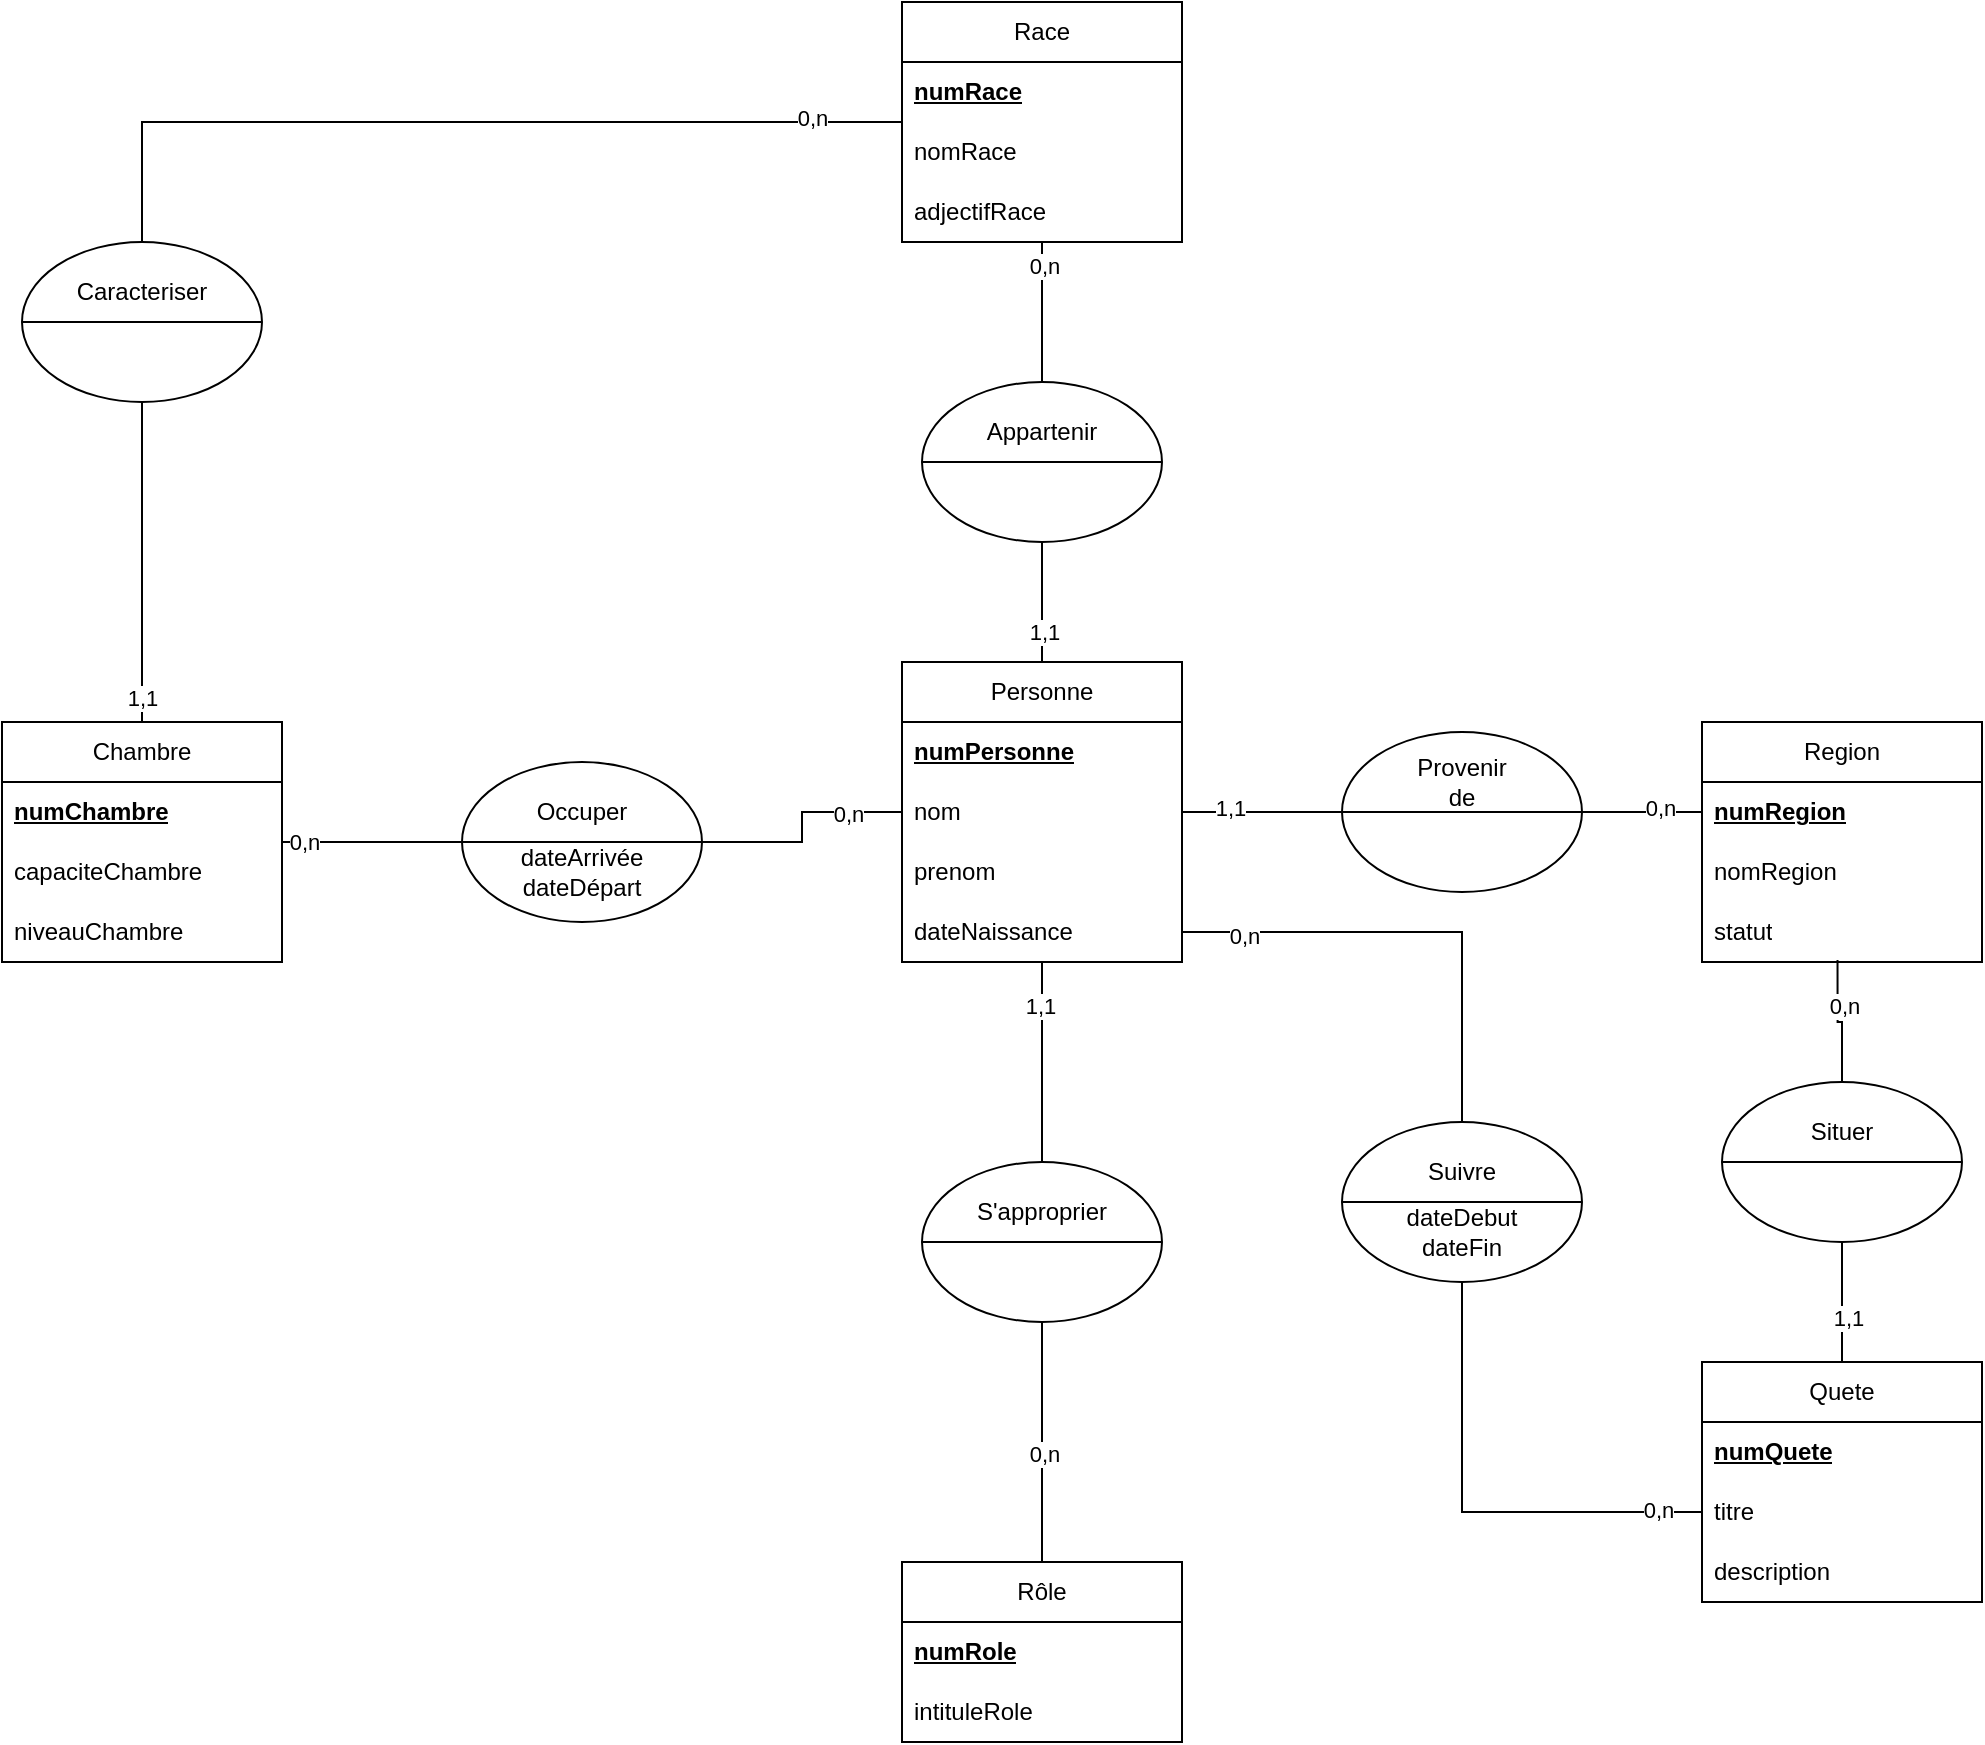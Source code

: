 <mxfile version="26.0.16" pages="3">
  <diagram name="mcd" id="wNU0qZE0bE9ik8-UCqLg">
    <mxGraphModel dx="1539" dy="2004" grid="1" gridSize="10" guides="1" tooltips="1" connect="1" arrows="1" fold="1" page="1" pageScale="1" pageWidth="827" pageHeight="1169" math="0" shadow="0">
      <root>
        <mxCell id="0" />
        <mxCell id="1" parent="0" />
        <mxCell id="hkcijSplub_JhFwVp_Vs-40" style="edgeStyle=orthogonalEdgeStyle;rounded=0;orthogonalLoop=1;jettySize=auto;html=1;entryX=0.5;entryY=1;entryDx=0;entryDy=0;endArrow=none;startFill=0;" parent="1" source="EHzEprJOdTHraJfC3XaI-2" target="hkcijSplub_JhFwVp_Vs-35" edge="1">
          <mxGeometry relative="1" as="geometry" />
        </mxCell>
        <mxCell id="hkcijSplub_JhFwVp_Vs-42" value="1,1" style="edgeLabel;html=1;align=center;verticalAlign=middle;resizable=0;points=[];" parent="hkcijSplub_JhFwVp_Vs-40" vertex="1" connectable="0">
          <mxGeometry x="-0.497" y="-1" relative="1" as="geometry">
            <mxPoint as="offset" />
          </mxGeometry>
        </mxCell>
        <mxCell id="EHzEprJOdTHraJfC3XaI-2" value="Personne" style="swimlane;fontStyle=0;childLayout=stackLayout;horizontal=1;startSize=30;horizontalStack=0;resizeParent=1;resizeParentMax=0;resizeLast=0;collapsible=1;marginBottom=0;whiteSpace=wrap;html=1;" parent="1" vertex="1">
          <mxGeometry x="160" y="250" width="140" height="150" as="geometry" />
        </mxCell>
        <mxCell id="EHzEprJOdTHraJfC3XaI-4" value="&lt;b&gt;&lt;u&gt;numPersonne&lt;/u&gt;&lt;/b&gt;" style="text;strokeColor=none;fillColor=none;align=left;verticalAlign=middle;spacingLeft=4;spacingRight=4;overflow=hidden;points=[[0,0.5],[1,0.5]];portConstraint=eastwest;rotatable=0;whiteSpace=wrap;html=1;" parent="EHzEprJOdTHraJfC3XaI-2" vertex="1">
          <mxGeometry y="30" width="140" height="30" as="geometry" />
        </mxCell>
        <mxCell id="EHzEprJOdTHraJfC3XaI-3" value="nom" style="text;strokeColor=none;fillColor=none;align=left;verticalAlign=middle;spacingLeft=4;spacingRight=4;overflow=hidden;points=[[0,0.5],[1,0.5]];portConstraint=eastwest;rotatable=0;whiteSpace=wrap;html=1;" parent="EHzEprJOdTHraJfC3XaI-2" vertex="1">
          <mxGeometry y="60" width="140" height="30" as="geometry" />
        </mxCell>
        <mxCell id="hkcijSplub_JhFwVp_Vs-2" value="prenom" style="text;strokeColor=none;fillColor=none;align=left;verticalAlign=middle;spacingLeft=4;spacingRight=4;overflow=hidden;points=[[0,0.5],[1,0.5]];portConstraint=eastwest;rotatable=0;whiteSpace=wrap;html=1;" parent="EHzEprJOdTHraJfC3XaI-2" vertex="1">
          <mxGeometry y="90" width="140" height="30" as="geometry" />
        </mxCell>
        <mxCell id="hkcijSplub_JhFwVp_Vs-4" value="dateNaissance" style="text;strokeColor=none;fillColor=none;align=left;verticalAlign=middle;spacingLeft=4;spacingRight=4;overflow=hidden;points=[[0,0.5],[1,0.5]];portConstraint=eastwest;rotatable=0;whiteSpace=wrap;html=1;" parent="EHzEprJOdTHraJfC3XaI-2" vertex="1">
          <mxGeometry y="120" width="140" height="30" as="geometry" />
        </mxCell>
        <mxCell id="EHzEprJOdTHraJfC3XaI-7" value="Chambre" style="swimlane;fontStyle=0;childLayout=stackLayout;horizontal=1;startSize=30;horizontalStack=0;resizeParent=1;resizeParentMax=0;resizeLast=0;collapsible=1;marginBottom=0;whiteSpace=wrap;html=1;" parent="1" vertex="1">
          <mxGeometry x="-290" y="280" width="140" height="120" as="geometry" />
        </mxCell>
        <mxCell id="EHzEprJOdTHraJfC3XaI-8" value="&lt;u&gt;&lt;b&gt;numChambre&lt;/b&gt;&lt;/u&gt;" style="text;strokeColor=none;fillColor=none;align=left;verticalAlign=middle;spacingLeft=4;spacingRight=4;overflow=hidden;points=[[0,0.5],[1,0.5]];portConstraint=eastwest;rotatable=0;whiteSpace=wrap;html=1;" parent="EHzEprJOdTHraJfC3XaI-7" vertex="1">
          <mxGeometry y="30" width="140" height="30" as="geometry" />
        </mxCell>
        <mxCell id="EHzEprJOdTHraJfC3XaI-10" value="capaciteChambre" style="text;strokeColor=none;fillColor=none;align=left;verticalAlign=middle;spacingLeft=4;spacingRight=4;overflow=hidden;points=[[0,0.5],[1,0.5]];portConstraint=eastwest;rotatable=0;whiteSpace=wrap;html=1;fontStyle=0" parent="EHzEprJOdTHraJfC3XaI-7" vertex="1">
          <mxGeometry y="60" width="140" height="30" as="geometry" />
        </mxCell>
        <mxCell id="hkcijSplub_JhFwVp_Vs-20" value="niveauChambre" style="text;strokeColor=none;fillColor=none;align=left;verticalAlign=middle;spacingLeft=4;spacingRight=4;overflow=hidden;points=[[0,0.5],[1,0.5]];portConstraint=eastwest;rotatable=0;whiteSpace=wrap;html=1;fontStyle=0" parent="EHzEprJOdTHraJfC3XaI-7" vertex="1">
          <mxGeometry y="90" width="140" height="30" as="geometry" />
        </mxCell>
        <mxCell id="EHzEprJOdTHraJfC3XaI-49" style="edgeStyle=orthogonalEdgeStyle;rounded=0;orthogonalLoop=1;jettySize=auto;html=1;entryX=0.5;entryY=1;entryDx=0;entryDy=0;endArrow=none;startFill=0;" parent="1" source="EHzEprJOdTHraJfC3XaI-11" target="EHzEprJOdTHraJfC3XaI-46" edge="1">
          <mxGeometry relative="1" as="geometry" />
        </mxCell>
        <mxCell id="EHzEprJOdTHraJfC3XaI-53" value="1,1" style="edgeLabel;html=1;align=center;verticalAlign=middle;resizable=0;points=[];" parent="EHzEprJOdTHraJfC3XaI-49" connectable="0" vertex="1">
          <mxGeometry x="-0.275" y="-3" relative="1" as="geometry">
            <mxPoint as="offset" />
          </mxGeometry>
        </mxCell>
        <mxCell id="EHzEprJOdTHraJfC3XaI-11" value="Quete" style="swimlane;fontStyle=0;childLayout=stackLayout;horizontal=1;startSize=30;horizontalStack=0;resizeParent=1;resizeParentMax=0;resizeLast=0;collapsible=1;marginBottom=0;whiteSpace=wrap;html=1;" parent="1" vertex="1">
          <mxGeometry x="560" y="600" width="140" height="120" as="geometry" />
        </mxCell>
        <mxCell id="EHzEprJOdTHraJfC3XaI-12" value="&lt;b&gt;&lt;u&gt;numQuete&lt;/u&gt;&lt;/b&gt;" style="text;strokeColor=none;fillColor=none;align=left;verticalAlign=middle;spacingLeft=4;spacingRight=4;overflow=hidden;points=[[0,0.5],[1,0.5]];portConstraint=eastwest;rotatable=0;whiteSpace=wrap;html=1;" parent="EHzEprJOdTHraJfC3XaI-11" vertex="1">
          <mxGeometry y="30" width="140" height="30" as="geometry" />
        </mxCell>
        <mxCell id="hkcijSplub_JhFwVp_Vs-22" value="titre" style="text;strokeColor=none;fillColor=none;align=left;verticalAlign=middle;spacingLeft=4;spacingRight=4;overflow=hidden;points=[[0,0.5],[1,0.5]];portConstraint=eastwest;rotatable=0;whiteSpace=wrap;html=1;" parent="EHzEprJOdTHraJfC3XaI-11" vertex="1">
          <mxGeometry y="60" width="140" height="30" as="geometry" />
        </mxCell>
        <mxCell id="EHzEprJOdTHraJfC3XaI-13" value="description" style="text;strokeColor=none;fillColor=none;align=left;verticalAlign=middle;spacingLeft=4;spacingRight=4;overflow=hidden;points=[[0,0.5],[1,0.5]];portConstraint=eastwest;rotatable=0;whiteSpace=wrap;html=1;" parent="EHzEprJOdTHraJfC3XaI-11" vertex="1">
          <mxGeometry y="90" width="140" height="30" as="geometry" />
        </mxCell>
        <mxCell id="EHzEprJOdTHraJfC3XaI-15" value="Region" style="swimlane;fontStyle=0;childLayout=stackLayout;horizontal=1;startSize=30;horizontalStack=0;resizeParent=1;resizeParentMax=0;resizeLast=0;collapsible=1;marginBottom=0;whiteSpace=wrap;html=1;" parent="1" vertex="1">
          <mxGeometry x="560" y="280" width="140" height="120" as="geometry" />
        </mxCell>
        <mxCell id="EHzEprJOdTHraJfC3XaI-16" value="numRegion" style="text;strokeColor=none;fillColor=none;align=left;verticalAlign=middle;spacingLeft=4;spacingRight=4;overflow=hidden;points=[[0,0.5],[1,0.5]];portConstraint=eastwest;rotatable=0;whiteSpace=wrap;html=1;fontStyle=5" parent="EHzEprJOdTHraJfC3XaI-15" vertex="1">
          <mxGeometry y="30" width="140" height="30" as="geometry" />
        </mxCell>
        <mxCell id="EHzEprJOdTHraJfC3XaI-17" value="nomRegion" style="text;strokeColor=none;fillColor=none;align=left;verticalAlign=middle;spacingLeft=4;spacingRight=4;overflow=hidden;points=[[0,0.5],[1,0.5]];portConstraint=eastwest;rotatable=0;whiteSpace=wrap;html=1;" parent="EHzEprJOdTHraJfC3XaI-15" vertex="1">
          <mxGeometry y="60" width="140" height="30" as="geometry" />
        </mxCell>
        <mxCell id="hkcijSplub_JhFwVp_Vs-23" value="statut" style="text;strokeColor=none;fillColor=none;align=left;verticalAlign=middle;spacingLeft=4;spacingRight=4;overflow=hidden;points=[[0,0.5],[1,0.5]];portConstraint=eastwest;rotatable=0;whiteSpace=wrap;html=1;" parent="EHzEprJOdTHraJfC3XaI-15" vertex="1">
          <mxGeometry y="90" width="140" height="30" as="geometry" />
        </mxCell>
        <mxCell id="EHzEprJOdTHraJfC3XaI-21" value="Race" style="swimlane;fontStyle=0;childLayout=stackLayout;horizontal=1;startSize=30;horizontalStack=0;resizeParent=1;resizeParentMax=0;resizeLast=0;collapsible=1;marginBottom=0;whiteSpace=wrap;html=1;" parent="1" vertex="1">
          <mxGeometry x="160" y="-80" width="140" height="120" as="geometry" />
        </mxCell>
        <mxCell id="EHzEprJOdTHraJfC3XaI-22" value="&lt;b&gt;&lt;u&gt;numRace&lt;/u&gt;&lt;/b&gt;" style="text;strokeColor=none;fillColor=none;align=left;verticalAlign=middle;spacingLeft=4;spacingRight=4;overflow=hidden;points=[[0,0.5],[1,0.5]];portConstraint=eastwest;rotatable=0;whiteSpace=wrap;html=1;" parent="EHzEprJOdTHraJfC3XaI-21" vertex="1">
          <mxGeometry y="30" width="140" height="30" as="geometry" />
        </mxCell>
        <mxCell id="EHzEprJOdTHraJfC3XaI-23" value="&lt;div&gt;nomRace&lt;/div&gt;" style="text;strokeColor=none;fillColor=none;align=left;verticalAlign=middle;spacingLeft=4;spacingRight=4;overflow=hidden;points=[[0,0.5],[1,0.5]];portConstraint=eastwest;rotatable=0;whiteSpace=wrap;html=1;" parent="EHzEprJOdTHraJfC3XaI-21" vertex="1">
          <mxGeometry y="60" width="140" height="30" as="geometry" />
        </mxCell>
        <mxCell id="hkcijSplub_JhFwVp_Vs-24" value="&lt;div&gt;adjectifRace&lt;/div&gt;" style="text;strokeColor=none;fillColor=none;align=left;verticalAlign=middle;spacingLeft=4;spacingRight=4;overflow=hidden;points=[[0,0.5],[1,0.5]];portConstraint=eastwest;rotatable=0;whiteSpace=wrap;html=1;" parent="EHzEprJOdTHraJfC3XaI-21" vertex="1">
          <mxGeometry y="90" width="140" height="30" as="geometry" />
        </mxCell>
        <mxCell id="EHzEprJOdTHraJfC3XaI-32" style="edgeStyle=orthogonalEdgeStyle;rounded=0;orthogonalLoop=1;jettySize=auto;html=1;entryX=0.5;entryY=1;entryDx=0;entryDy=0;endArrow=none;startFill=0;" parent="1" source="hkcijSplub_JhFwVp_Vs-16" target="hkcijSplub_JhFwVp_Vs-26" edge="1">
          <mxGeometry relative="1" as="geometry">
            <mxPoint x="220" y="584" as="targetPoint" />
          </mxGeometry>
        </mxCell>
        <mxCell id="EHzEprJOdTHraJfC3XaI-34" value="0,n" style="edgeLabel;html=1;align=center;verticalAlign=middle;resizable=0;points=[];" parent="EHzEprJOdTHraJfC3XaI-32" connectable="0" vertex="1">
          <mxGeometry x="-0.09" y="-1" relative="1" as="geometry">
            <mxPoint as="offset" />
          </mxGeometry>
        </mxCell>
        <mxCell id="hkcijSplub_JhFwVp_Vs-16" value="Rôle" style="swimlane;fontStyle=0;childLayout=stackLayout;horizontal=1;startSize=30;horizontalStack=0;resizeParent=1;resizeParentMax=0;resizeLast=0;collapsible=1;marginBottom=0;whiteSpace=wrap;html=1;" parent="1" vertex="1">
          <mxGeometry x="160" y="700" width="140" height="90" as="geometry" />
        </mxCell>
        <mxCell id="hkcijSplub_JhFwVp_Vs-17" value="&lt;b&gt;&lt;u&gt;numRole&lt;/u&gt;&lt;/b&gt;" style="text;strokeColor=none;fillColor=none;align=left;verticalAlign=middle;spacingLeft=4;spacingRight=4;overflow=hidden;points=[[0,0.5],[1,0.5]];portConstraint=eastwest;rotatable=0;whiteSpace=wrap;html=1;" parent="hkcijSplub_JhFwVp_Vs-16" vertex="1">
          <mxGeometry y="30" width="140" height="30" as="geometry" />
        </mxCell>
        <mxCell id="hkcijSplub_JhFwVp_Vs-18" value="intituleRole" style="text;strokeColor=none;fillColor=none;align=left;verticalAlign=middle;spacingLeft=4;spacingRight=4;overflow=hidden;points=[[0,0.5],[1,0.5]];portConstraint=eastwest;rotatable=0;whiteSpace=wrap;html=1;" parent="hkcijSplub_JhFwVp_Vs-16" vertex="1">
          <mxGeometry y="60" width="140" height="30" as="geometry" />
        </mxCell>
        <mxCell id="hkcijSplub_JhFwVp_Vs-30" value="" style="group" parent="1" vertex="1" connectable="0">
          <mxGeometry x="170" y="500" width="120" height="80" as="geometry" />
        </mxCell>
        <mxCell id="hkcijSplub_JhFwVp_Vs-26" value="" style="ellipse;whiteSpace=wrap;html=1;" parent="hkcijSplub_JhFwVp_Vs-30" vertex="1">
          <mxGeometry width="120" height="80" as="geometry" />
        </mxCell>
        <mxCell id="hkcijSplub_JhFwVp_Vs-27" value="" style="endArrow=none;html=1;rounded=0;exitX=0;exitY=0.5;exitDx=0;exitDy=0;entryX=1;entryY=0.5;entryDx=0;entryDy=0;" parent="hkcijSplub_JhFwVp_Vs-30" source="hkcijSplub_JhFwVp_Vs-26" target="hkcijSplub_JhFwVp_Vs-26" edge="1">
          <mxGeometry width="50" height="50" relative="1" as="geometry">
            <mxPoint x="110" y="150" as="sourcePoint" />
            <mxPoint x="160" y="100" as="targetPoint" />
          </mxGeometry>
        </mxCell>
        <mxCell id="hkcijSplub_JhFwVp_Vs-28" value="S&#39;approprier" style="text;html=1;align=center;verticalAlign=middle;whiteSpace=wrap;rounded=0;" parent="hkcijSplub_JhFwVp_Vs-30" vertex="1">
          <mxGeometry x="30" y="10" width="60" height="30" as="geometry" />
        </mxCell>
        <mxCell id="EHzEprJOdTHraJfC3XaI-35" value="" style="group" parent="1" connectable="0" vertex="1">
          <mxGeometry x="380" y="285" width="120" height="80" as="geometry" />
        </mxCell>
        <mxCell id="EHzEprJOdTHraJfC3XaI-36" value="" style="ellipse;whiteSpace=wrap;html=1;" parent="EHzEprJOdTHraJfC3XaI-35" vertex="1">
          <mxGeometry width="120" height="80" as="geometry" />
        </mxCell>
        <mxCell id="EHzEprJOdTHraJfC3XaI-37" value="" style="endArrow=none;html=1;rounded=0;exitX=0;exitY=0.5;exitDx=0;exitDy=0;entryX=1;entryY=0.5;entryDx=0;entryDy=0;" parent="EHzEprJOdTHraJfC3XaI-35" source="EHzEprJOdTHraJfC3XaI-36" target="EHzEprJOdTHraJfC3XaI-36" edge="1">
          <mxGeometry width="50" height="50" relative="1" as="geometry">
            <mxPoint x="110" y="150" as="sourcePoint" />
            <mxPoint x="160" y="100" as="targetPoint" />
          </mxGeometry>
        </mxCell>
        <mxCell id="EHzEprJOdTHraJfC3XaI-38" value="Provenir de" style="text;html=1;align=center;verticalAlign=middle;whiteSpace=wrap;rounded=0;" parent="EHzEprJOdTHraJfC3XaI-35" vertex="1">
          <mxGeometry x="30" y="10" width="60" height="30" as="geometry" />
        </mxCell>
        <mxCell id="EHzEprJOdTHraJfC3XaI-40" style="edgeStyle=orthogonalEdgeStyle;rounded=0;orthogonalLoop=1;jettySize=auto;html=1;endArrow=none;startFill=0;" parent="1" source="EHzEprJOdTHraJfC3XaI-36" target="EHzEprJOdTHraJfC3XaI-2" edge="1">
          <mxGeometry relative="1" as="geometry" />
        </mxCell>
        <mxCell id="EHzEprJOdTHraJfC3XaI-43" value="1,1" style="edgeLabel;html=1;align=center;verticalAlign=middle;resizable=0;points=[];" parent="EHzEprJOdTHraJfC3XaI-40" connectable="0" vertex="1">
          <mxGeometry x="0.412" y="-2" relative="1" as="geometry">
            <mxPoint as="offset" />
          </mxGeometry>
        </mxCell>
        <mxCell id="hkcijSplub_JhFwVp_Vs-31" style="edgeStyle=orthogonalEdgeStyle;rounded=0;orthogonalLoop=1;jettySize=auto;html=1;exitX=0.5;exitY=0;exitDx=0;exitDy=0;endArrow=none;startFill=0;" parent="1" source="hkcijSplub_JhFwVp_Vs-26" target="EHzEprJOdTHraJfC3XaI-2" edge="1">
          <mxGeometry relative="1" as="geometry" />
        </mxCell>
        <mxCell id="hkcijSplub_JhFwVp_Vs-33" value="1,1" style="edgeLabel;html=1;align=center;verticalAlign=middle;resizable=0;points=[];" parent="hkcijSplub_JhFwVp_Vs-31" vertex="1" connectable="0">
          <mxGeometry x="0.571" y="1" relative="1" as="geometry">
            <mxPoint as="offset" />
          </mxGeometry>
        </mxCell>
        <mxCell id="EHzEprJOdTHraJfC3XaI-42" style="edgeStyle=orthogonalEdgeStyle;rounded=0;orthogonalLoop=1;jettySize=auto;html=1;endArrow=none;startFill=0;" parent="1" source="EHzEprJOdTHraJfC3XaI-36" target="EHzEprJOdTHraJfC3XaI-16" edge="1">
          <mxGeometry relative="1" as="geometry" />
        </mxCell>
        <mxCell id="EHzEprJOdTHraJfC3XaI-44" value="0,n" style="edgeLabel;html=1;align=center;verticalAlign=middle;resizable=0;points=[];" parent="EHzEprJOdTHraJfC3XaI-42" connectable="0" vertex="1">
          <mxGeometry x="0.3" y="2" relative="1" as="geometry">
            <mxPoint as="offset" />
          </mxGeometry>
        </mxCell>
        <mxCell id="EHzEprJOdTHraJfC3XaI-45" value="" style="group" parent="1" connectable="0" vertex="1">
          <mxGeometry x="570" y="460" width="120" height="80" as="geometry" />
        </mxCell>
        <mxCell id="EHzEprJOdTHraJfC3XaI-46" value="" style="ellipse;whiteSpace=wrap;html=1;" parent="EHzEprJOdTHraJfC3XaI-45" vertex="1">
          <mxGeometry width="120" height="80" as="geometry" />
        </mxCell>
        <mxCell id="EHzEprJOdTHraJfC3XaI-47" value="" style="endArrow=none;html=1;rounded=0;exitX=0;exitY=0.5;exitDx=0;exitDy=0;entryX=1;entryY=0.5;entryDx=0;entryDy=0;" parent="EHzEprJOdTHraJfC3XaI-45" source="EHzEprJOdTHraJfC3XaI-46" target="EHzEprJOdTHraJfC3XaI-46" edge="1">
          <mxGeometry width="50" height="50" relative="1" as="geometry">
            <mxPoint x="110" y="150" as="sourcePoint" />
            <mxPoint x="160" y="100" as="targetPoint" />
          </mxGeometry>
        </mxCell>
        <mxCell id="EHzEprJOdTHraJfC3XaI-48" value="Situer" style="text;html=1;align=center;verticalAlign=middle;whiteSpace=wrap;rounded=0;" parent="EHzEprJOdTHraJfC3XaI-45" vertex="1">
          <mxGeometry x="30" y="10" width="60" height="30" as="geometry" />
        </mxCell>
        <mxCell id="EHzEprJOdTHraJfC3XaI-50" style="edgeStyle=orthogonalEdgeStyle;rounded=0;orthogonalLoop=1;jettySize=auto;html=1;entryX=0.484;entryY=0.967;entryDx=0;entryDy=0;entryPerimeter=0;endArrow=none;startFill=0;" parent="1" source="EHzEprJOdTHraJfC3XaI-46" target="hkcijSplub_JhFwVp_Vs-23" edge="1">
          <mxGeometry relative="1" as="geometry" />
        </mxCell>
        <mxCell id="EHzEprJOdTHraJfC3XaI-51" value="0,n" style="edgeLabel;html=1;align=center;verticalAlign=middle;resizable=0;points=[];" parent="EHzEprJOdTHraJfC3XaI-50" connectable="0" vertex="1">
          <mxGeometry x="0.264" y="-3" relative="1" as="geometry">
            <mxPoint as="offset" />
          </mxGeometry>
        </mxCell>
        <mxCell id="hkcijSplub_JhFwVp_Vs-34" value="" style="group" parent="1" vertex="1" connectable="0">
          <mxGeometry x="170" y="110" width="120" height="80" as="geometry" />
        </mxCell>
        <mxCell id="hkcijSplub_JhFwVp_Vs-35" value="" style="ellipse;whiteSpace=wrap;html=1;" parent="hkcijSplub_JhFwVp_Vs-34" vertex="1">
          <mxGeometry width="120" height="80" as="geometry" />
        </mxCell>
        <mxCell id="hkcijSplub_JhFwVp_Vs-36" value="" style="endArrow=none;html=1;rounded=0;exitX=0;exitY=0.5;exitDx=0;exitDy=0;entryX=1;entryY=0.5;entryDx=0;entryDy=0;" parent="hkcijSplub_JhFwVp_Vs-34" source="hkcijSplub_JhFwVp_Vs-35" target="hkcijSplub_JhFwVp_Vs-35" edge="1">
          <mxGeometry width="50" height="50" relative="1" as="geometry">
            <mxPoint x="110" y="150" as="sourcePoint" />
            <mxPoint x="160" y="100" as="targetPoint" />
          </mxGeometry>
        </mxCell>
        <mxCell id="hkcijSplub_JhFwVp_Vs-37" value="Appartenir" style="text;html=1;align=center;verticalAlign=middle;whiteSpace=wrap;rounded=0;" parent="hkcijSplub_JhFwVp_Vs-34" vertex="1">
          <mxGeometry x="30" y="10" width="60" height="30" as="geometry" />
        </mxCell>
        <mxCell id="hkcijSplub_JhFwVp_Vs-41" style="edgeStyle=orthogonalEdgeStyle;rounded=0;orthogonalLoop=1;jettySize=auto;html=1;exitX=0.5;exitY=0;exitDx=0;exitDy=0;endArrow=none;startFill=0;" parent="1" source="hkcijSplub_JhFwVp_Vs-35" target="EHzEprJOdTHraJfC3XaI-21" edge="1">
          <mxGeometry relative="1" as="geometry" />
        </mxCell>
        <mxCell id="hkcijSplub_JhFwVp_Vs-43" value="0,n" style="edgeLabel;html=1;align=center;verticalAlign=middle;resizable=0;points=[];" parent="hkcijSplub_JhFwVp_Vs-41" vertex="1" connectable="0">
          <mxGeometry x="0.65" y="-1" relative="1" as="geometry">
            <mxPoint as="offset" />
          </mxGeometry>
        </mxCell>
        <mxCell id="hkcijSplub_JhFwVp_Vs-44" value="" style="group" parent="1" vertex="1" connectable="0">
          <mxGeometry x="-60" y="300" width="120" height="80" as="geometry" />
        </mxCell>
        <mxCell id="hkcijSplub_JhFwVp_Vs-45" value="" style="ellipse;whiteSpace=wrap;html=1;" parent="hkcijSplub_JhFwVp_Vs-44" vertex="1">
          <mxGeometry width="120" height="80" as="geometry" />
        </mxCell>
        <mxCell id="hkcijSplub_JhFwVp_Vs-46" value="" style="endArrow=none;html=1;rounded=0;exitX=0;exitY=0.5;exitDx=0;exitDy=0;entryX=1;entryY=0.5;entryDx=0;entryDy=0;" parent="hkcijSplub_JhFwVp_Vs-44" source="hkcijSplub_JhFwVp_Vs-45" target="hkcijSplub_JhFwVp_Vs-45" edge="1">
          <mxGeometry width="50" height="50" relative="1" as="geometry">
            <mxPoint x="110" y="150" as="sourcePoint" />
            <mxPoint x="160" y="100" as="targetPoint" />
          </mxGeometry>
        </mxCell>
        <mxCell id="hkcijSplub_JhFwVp_Vs-47" value="Occuper" style="text;html=1;align=center;verticalAlign=middle;whiteSpace=wrap;rounded=0;" parent="hkcijSplub_JhFwVp_Vs-44" vertex="1">
          <mxGeometry x="30" y="10" width="60" height="30" as="geometry" />
        </mxCell>
        <mxCell id="hkcijSplub_JhFwVp_Vs-48" value="&lt;div&gt;dateArrivée&lt;/div&gt;&lt;div&gt;dateDépart&lt;/div&gt;" style="text;html=1;align=center;verticalAlign=middle;whiteSpace=wrap;rounded=0;" parent="hkcijSplub_JhFwVp_Vs-44" vertex="1">
          <mxGeometry x="30" y="40" width="60" height="30" as="geometry" />
        </mxCell>
        <mxCell id="hkcijSplub_JhFwVp_Vs-49" style="edgeStyle=orthogonalEdgeStyle;rounded=0;orthogonalLoop=1;jettySize=auto;html=1;exitX=1;exitY=0.5;exitDx=0;exitDy=0;endArrow=none;startFill=0;" parent="1" source="hkcijSplub_JhFwVp_Vs-45" target="EHzEprJOdTHraJfC3XaI-2" edge="1">
          <mxGeometry relative="1" as="geometry" />
        </mxCell>
        <mxCell id="hkcijSplub_JhFwVp_Vs-51" value="0,n" style="edgeLabel;html=1;align=center;verticalAlign=middle;resizable=0;points=[];" parent="hkcijSplub_JhFwVp_Vs-49" vertex="1" connectable="0">
          <mxGeometry x="0.529" y="-1" relative="1" as="geometry">
            <mxPoint as="offset" />
          </mxGeometry>
        </mxCell>
        <mxCell id="hkcijSplub_JhFwVp_Vs-50" style="edgeStyle=orthogonalEdgeStyle;rounded=0;orthogonalLoop=1;jettySize=auto;html=1;exitX=0;exitY=0.5;exitDx=0;exitDy=0;endArrow=none;startFill=0;" parent="1" source="hkcijSplub_JhFwVp_Vs-45" target="EHzEprJOdTHraJfC3XaI-7" edge="1">
          <mxGeometry relative="1" as="geometry" />
        </mxCell>
        <mxCell id="hkcijSplub_JhFwVp_Vs-52" value="0,n" style="edgeLabel;html=1;align=center;verticalAlign=middle;resizable=0;points=[];" parent="hkcijSplub_JhFwVp_Vs-50" vertex="1" connectable="0">
          <mxGeometry x="0.758" relative="1" as="geometry">
            <mxPoint as="offset" />
          </mxGeometry>
        </mxCell>
        <mxCell id="EHzEprJOdTHraJfC3XaI-60" value="" style="group" parent="1" connectable="0" vertex="1">
          <mxGeometry x="380" y="480" width="120" height="80" as="geometry" />
        </mxCell>
        <mxCell id="hkcijSplub_JhFwVp_Vs-66" value="" style="group" parent="EHzEprJOdTHraJfC3XaI-60" vertex="1" connectable="0">
          <mxGeometry width="120" height="80" as="geometry" />
        </mxCell>
        <mxCell id="EHzEprJOdTHraJfC3XaI-61" value="" style="ellipse;whiteSpace=wrap;html=1;" parent="hkcijSplub_JhFwVp_Vs-66" vertex="1">
          <mxGeometry width="120" height="80" as="geometry" />
        </mxCell>
        <mxCell id="EHzEprJOdTHraJfC3XaI-62" value="" style="endArrow=none;html=1;rounded=0;exitX=0;exitY=0.5;exitDx=0;exitDy=0;entryX=1;entryY=0.5;entryDx=0;entryDy=0;" parent="hkcijSplub_JhFwVp_Vs-66" source="EHzEprJOdTHraJfC3XaI-61" target="EHzEprJOdTHraJfC3XaI-61" edge="1">
          <mxGeometry width="50" height="50" relative="1" as="geometry">
            <mxPoint x="110" y="150" as="sourcePoint" />
            <mxPoint x="160" y="100" as="targetPoint" />
          </mxGeometry>
        </mxCell>
        <mxCell id="EHzEprJOdTHraJfC3XaI-63" value="Suivre" style="text;html=1;align=center;verticalAlign=middle;whiteSpace=wrap;rounded=0;" parent="hkcijSplub_JhFwVp_Vs-66" vertex="1">
          <mxGeometry x="30" y="10" width="60" height="30" as="geometry" />
        </mxCell>
        <mxCell id="hkcijSplub_JhFwVp_Vs-63" value="&lt;div&gt;dateDebut&lt;/div&gt;&lt;div&gt;dateFin&lt;/div&gt;" style="text;html=1;align=center;verticalAlign=middle;whiteSpace=wrap;rounded=0;" parent="hkcijSplub_JhFwVp_Vs-66" vertex="1">
          <mxGeometry x="30" y="40" width="60" height="30" as="geometry" />
        </mxCell>
        <mxCell id="EHzEprJOdTHraJfC3XaI-64" style="edgeStyle=orthogonalEdgeStyle;rounded=0;orthogonalLoop=1;jettySize=auto;html=1;endArrow=none;startFill=0;" parent="1" source="EHzEprJOdTHraJfC3XaI-61" target="hkcijSplub_JhFwVp_Vs-22" edge="1">
          <mxGeometry relative="1" as="geometry" />
        </mxCell>
        <mxCell id="EHzEprJOdTHraJfC3XaI-67" value="0,n" style="edgeLabel;html=1;align=center;verticalAlign=middle;resizable=0;points=[];" parent="EHzEprJOdTHraJfC3XaI-64" connectable="0" vertex="1">
          <mxGeometry x="0.808" y="1" relative="1" as="geometry">
            <mxPoint as="offset" />
          </mxGeometry>
        </mxCell>
        <mxCell id="EHzEprJOdTHraJfC3XaI-65" style="edgeStyle=orthogonalEdgeStyle;rounded=0;orthogonalLoop=1;jettySize=auto;html=1;endArrow=none;startFill=0;exitX=0.5;exitY=0;exitDx=0;exitDy=0;entryX=1;entryY=0.5;entryDx=0;entryDy=0;" parent="1" source="EHzEprJOdTHraJfC3XaI-61" target="hkcijSplub_JhFwVp_Vs-4" edge="1">
          <mxGeometry relative="1" as="geometry">
            <mxPoint x="430" y="470" as="sourcePoint" />
            <mxPoint x="299.16" y="404.2" as="targetPoint" />
          </mxGeometry>
        </mxCell>
        <mxCell id="EHzEprJOdTHraJfC3XaI-66" value="0,n" style="edgeLabel;html=1;align=center;verticalAlign=middle;resizable=0;points=[];" parent="EHzEprJOdTHraJfC3XaI-65" connectable="0" vertex="1">
          <mxGeometry x="0.738" y="2" relative="1" as="geometry">
            <mxPoint as="offset" />
          </mxGeometry>
        </mxCell>
        <mxCell id="EHzEprJOdTHraJfC3XaI-68" value="" style="group" parent="1" connectable="0" vertex="1">
          <mxGeometry x="-280" y="40" width="120" height="80" as="geometry" />
        </mxCell>
        <mxCell id="EHzEprJOdTHraJfC3XaI-69" value="" style="ellipse;whiteSpace=wrap;html=1;" parent="EHzEprJOdTHraJfC3XaI-68" vertex="1">
          <mxGeometry width="120" height="80" as="geometry" />
        </mxCell>
        <mxCell id="EHzEprJOdTHraJfC3XaI-70" value="" style="endArrow=none;html=1;rounded=0;exitX=0;exitY=0.5;exitDx=0;exitDy=0;entryX=1;entryY=0.5;entryDx=0;entryDy=0;" parent="EHzEprJOdTHraJfC3XaI-68" source="EHzEprJOdTHraJfC3XaI-69" target="EHzEprJOdTHraJfC3XaI-69" edge="1">
          <mxGeometry width="50" height="50" relative="1" as="geometry">
            <mxPoint x="110" y="150" as="sourcePoint" />
            <mxPoint x="160" y="100" as="targetPoint" />
          </mxGeometry>
        </mxCell>
        <mxCell id="EHzEprJOdTHraJfC3XaI-71" value="Caracteriser" style="text;html=1;align=center;verticalAlign=middle;whiteSpace=wrap;rounded=0;" parent="EHzEprJOdTHraJfC3XaI-68" vertex="1">
          <mxGeometry x="30" y="10" width="60" height="30" as="geometry" />
        </mxCell>
        <mxCell id="hkcijSplub_JhFwVp_Vs-60" style="edgeStyle=orthogonalEdgeStyle;rounded=0;orthogonalLoop=1;jettySize=auto;html=1;exitX=0.5;exitY=0;exitDx=0;exitDy=0;endArrow=none;startFill=0;" parent="1" source="EHzEprJOdTHraJfC3XaI-69" target="EHzEprJOdTHraJfC3XaI-21" edge="1">
          <mxGeometry relative="1" as="geometry" />
        </mxCell>
        <mxCell id="EHzEprJOdTHraJfC3XaI-75" value="0,n" style="edgeLabel;html=1;align=center;verticalAlign=middle;resizable=0;points=[];" parent="hkcijSplub_JhFwVp_Vs-60" connectable="0" vertex="1">
          <mxGeometry x="0.796" y="2" relative="1" as="geometry">
            <mxPoint as="offset" />
          </mxGeometry>
        </mxCell>
        <mxCell id="hkcijSplub_JhFwVp_Vs-61" style="edgeStyle=orthogonalEdgeStyle;rounded=0;orthogonalLoop=1;jettySize=auto;html=1;exitX=0.5;exitY=1;exitDx=0;exitDy=0;endArrow=none;startFill=0;" parent="1" source="EHzEprJOdTHraJfC3XaI-69" target="EHzEprJOdTHraJfC3XaI-7" edge="1">
          <mxGeometry relative="1" as="geometry" />
        </mxCell>
        <mxCell id="hkcijSplub_JhFwVp_Vs-62" value="1,1" style="edgeLabel;html=1;align=center;verticalAlign=middle;resizable=0;points=[];" parent="hkcijSplub_JhFwVp_Vs-61" vertex="1" connectable="0">
          <mxGeometry x="0.841" relative="1" as="geometry">
            <mxPoint as="offset" />
          </mxGeometry>
        </mxCell>
      </root>
    </mxGraphModel>
  </diagram>
  <diagram id="uxZLniVYf9V9TJnQHHHH" name="mld">
    <mxGraphModel dx="1717" dy="1044" grid="1" gridSize="10" guides="1" tooltips="1" connect="1" arrows="1" fold="1" page="1" pageScale="1" pageWidth="827" pageHeight="1169" math="0" shadow="0">
      <root>
        <mxCell id="0" />
        <mxCell id="1" parent="0" />
        <mxCell id="fv5zjNhBzCsWB90d6ouc-15" value="Quetes" style="swimlane;fontStyle=0;childLayout=stackLayout;horizontal=1;startSize=30;horizontalStack=0;resizeParent=1;resizeParentMax=0;resizeLast=0;collapsible=1;marginBottom=0;whiteSpace=wrap;html=1;" parent="1" vertex="1">
          <mxGeometry x="550" y="180" width="140" height="150" as="geometry" />
        </mxCell>
        <mxCell id="fv5zjNhBzCsWB90d6ouc-16" value="&lt;div&gt;&lt;b&gt;&lt;u&gt;id&lt;/u&gt;&lt;/b&gt;&lt;/div&gt;" style="text;strokeColor=none;fillColor=none;align=left;verticalAlign=middle;spacingLeft=4;spacingRight=4;overflow=hidden;points=[[0,0.5],[1,0.5]];portConstraint=eastwest;rotatable=0;whiteSpace=wrap;html=1;" parent="fv5zjNhBzCsWB90d6ouc-15" vertex="1">
          <mxGeometry y="30" width="140" height="30" as="geometry" />
        </mxCell>
        <mxCell id="fv5zjNhBzCsWB90d6ouc-17" value="titre" style="text;strokeColor=none;fillColor=none;align=left;verticalAlign=middle;spacingLeft=4;spacingRight=4;overflow=hidden;points=[[0,0.5],[1,0.5]];portConstraint=eastwest;rotatable=0;whiteSpace=wrap;html=1;" parent="fv5zjNhBzCsWB90d6ouc-15" vertex="1">
          <mxGeometry y="60" width="140" height="30" as="geometry" />
        </mxCell>
        <mxCell id="fv5zjNhBzCsWB90d6ouc-18" value="description" style="text;strokeColor=none;fillColor=none;align=left;verticalAlign=middle;spacingLeft=4;spacingRight=4;overflow=hidden;points=[[0,0.5],[1,0.5]];portConstraint=eastwest;rotatable=0;whiteSpace=wrap;html=1;" parent="fv5zjNhBzCsWB90d6ouc-15" vertex="1">
          <mxGeometry y="90" width="140" height="30" as="geometry" />
        </mxCell>
        <mxCell id="Fw-ejDoOaQCPYOLgUnB3-12" value="&lt;span&gt;&lt;span&gt;#regionId&lt;/span&gt;&lt;/span&gt;" style="text;strokeColor=none;fillColor=none;align=left;verticalAlign=middle;spacingLeft=4;spacingRight=4;overflow=hidden;points=[[0,0.5],[1,0.5]];portConstraint=eastwest;rotatable=0;whiteSpace=wrap;html=1;fontStyle=0" parent="fv5zjNhBzCsWB90d6ouc-15" vertex="1">
          <mxGeometry y="120" width="140" height="30" as="geometry" />
        </mxCell>
        <mxCell id="fv5zjNhBzCsWB90d6ouc-19" value="Regions" style="swimlane;fontStyle=0;childLayout=stackLayout;horizontal=1;startSize=30;horizontalStack=0;resizeParent=1;resizeParentMax=0;resizeLast=0;collapsible=1;marginBottom=0;whiteSpace=wrap;html=1;" parent="1" vertex="1">
          <mxGeometry x="550" y="400" width="140" height="120" as="geometry" />
        </mxCell>
        <mxCell id="fv5zjNhBzCsWB90d6ouc-20" value="id" style="text;strokeColor=none;fillColor=none;align=left;verticalAlign=middle;spacingLeft=4;spacingRight=4;overflow=hidden;points=[[0,0.5],[1,0.5]];portConstraint=eastwest;rotatable=0;whiteSpace=wrap;html=1;fontStyle=5" parent="fv5zjNhBzCsWB90d6ouc-19" vertex="1">
          <mxGeometry y="30" width="140" height="30" as="geometry" />
        </mxCell>
        <mxCell id="fv5zjNhBzCsWB90d6ouc-21" value="nomRegion" style="text;strokeColor=none;fillColor=none;align=left;verticalAlign=middle;spacingLeft=4;spacingRight=4;overflow=hidden;points=[[0,0.5],[1,0.5]];portConstraint=eastwest;rotatable=0;whiteSpace=wrap;html=1;" parent="fv5zjNhBzCsWB90d6ouc-19" vertex="1">
          <mxGeometry y="60" width="140" height="30" as="geometry" />
        </mxCell>
        <mxCell id="fv5zjNhBzCsWB90d6ouc-22" value="statut" style="text;strokeColor=none;fillColor=none;align=left;verticalAlign=middle;spacingLeft=4;spacingRight=4;overflow=hidden;points=[[0,0.5],[1,0.5]];portConstraint=eastwest;rotatable=0;whiteSpace=wrap;html=1;" parent="fv5zjNhBzCsWB90d6ouc-19" vertex="1">
          <mxGeometry y="90" width="140" height="30" as="geometry" />
        </mxCell>
        <mxCell id="fv5zjNhBzCsWB90d6ouc-3" value="Personnes" style="swimlane;fontStyle=0;childLayout=stackLayout;horizontal=1;startSize=30;horizontalStack=0;resizeParent=1;resizeParentMax=0;resizeLast=0;collapsible=1;marginBottom=0;whiteSpace=wrap;html=1;" parent="1" vertex="1">
          <mxGeometry x="160" y="250" width="140" height="240" as="geometry" />
        </mxCell>
        <mxCell id="fv5zjNhBzCsWB90d6ouc-4" value="&lt;b&gt;&lt;u&gt;id&lt;/u&gt;&lt;/b&gt;" style="text;strokeColor=none;fillColor=none;align=left;verticalAlign=middle;spacingLeft=4;spacingRight=4;overflow=hidden;points=[[0,0.5],[1,0.5]];portConstraint=eastwest;rotatable=0;whiteSpace=wrap;html=1;" parent="fv5zjNhBzCsWB90d6ouc-3" vertex="1">
          <mxGeometry y="30" width="140" height="30" as="geometry" />
        </mxCell>
        <mxCell id="fv5zjNhBzCsWB90d6ouc-5" value="nom" style="text;strokeColor=none;fillColor=none;align=left;verticalAlign=middle;spacingLeft=4;spacingRight=4;overflow=hidden;points=[[0,0.5],[1,0.5]];portConstraint=eastwest;rotatable=0;whiteSpace=wrap;html=1;" parent="fv5zjNhBzCsWB90d6ouc-3" vertex="1">
          <mxGeometry y="60" width="140" height="30" as="geometry" />
        </mxCell>
        <mxCell id="fv5zjNhBzCsWB90d6ouc-6" value="prenom" style="text;strokeColor=none;fillColor=none;align=left;verticalAlign=middle;spacingLeft=4;spacingRight=4;overflow=hidden;points=[[0,0.5],[1,0.5]];portConstraint=eastwest;rotatable=0;whiteSpace=wrap;html=1;" parent="fv5zjNhBzCsWB90d6ouc-3" vertex="1">
          <mxGeometry y="90" width="140" height="30" as="geometry" />
        </mxCell>
        <mxCell id="fv5zjNhBzCsWB90d6ouc-7" value="dateNaissance" style="text;strokeColor=none;fillColor=none;align=left;verticalAlign=middle;spacingLeft=4;spacingRight=4;overflow=hidden;points=[[0,0.5],[1,0.5]];portConstraint=eastwest;rotatable=0;whiteSpace=wrap;html=1;" parent="fv5zjNhBzCsWB90d6ouc-3" vertex="1">
          <mxGeometry y="120" width="140" height="30" as="geometry" />
        </mxCell>
        <mxCell id="Fw-ejDoOaQCPYOLgUnB3-18" value="#raceId" style="text;strokeColor=none;fillColor=none;align=left;verticalAlign=middle;spacingLeft=4;spacingRight=4;overflow=hidden;points=[[0,0.5],[1,0.5]];portConstraint=eastwest;rotatable=0;whiteSpace=wrap;html=1;fontStyle=0" parent="fv5zjNhBzCsWB90d6ouc-3" vertex="1">
          <mxGeometry y="150" width="140" height="30" as="geometry" />
        </mxCell>
        <mxCell id="Fw-ejDoOaQCPYOLgUnB3-10" value="&lt;span&gt;&lt;span&gt;#regionId&lt;/span&gt;&lt;/span&gt;" style="text;strokeColor=none;fillColor=none;align=left;verticalAlign=middle;spacingLeft=4;spacingRight=4;overflow=hidden;points=[[0,0.5],[1,0.5]];portConstraint=eastwest;rotatable=0;whiteSpace=wrap;html=1;fontStyle=0" parent="fv5zjNhBzCsWB90d6ouc-3" vertex="1">
          <mxGeometry y="180" width="140" height="30" as="geometry" />
        </mxCell>
        <mxCell id="Fw-ejDoOaQCPYOLgUnB3-16" value="&lt;span&gt;&lt;span&gt;#roleId&lt;/span&gt;&lt;/span&gt;" style="text;strokeColor=none;fillColor=none;align=left;verticalAlign=middle;spacingLeft=4;spacingRight=4;overflow=hidden;points=[[0,0.5],[1,0.5]];portConstraint=eastwest;rotatable=0;whiteSpace=wrap;html=1;fontStyle=0" parent="fv5zjNhBzCsWB90d6ouc-3" vertex="1">
          <mxGeometry y="210" width="140" height="30" as="geometry" />
        </mxCell>
        <mxCell id="fv5zjNhBzCsWB90d6ouc-9" value="Chambres" style="swimlane;fontStyle=0;childLayout=stackLayout;horizontal=1;startSize=30;horizontalStack=0;resizeParent=1;resizeParentMax=0;resizeLast=0;collapsible=1;marginBottom=0;whiteSpace=wrap;html=1;" parent="1" vertex="1">
          <mxGeometry x="-300" y="250" width="140" height="180" as="geometry" />
        </mxCell>
        <mxCell id="q1dY8pIHgSMWUHwcuzWj-7" value="&lt;u&gt;id&lt;/u&gt;" style="text;strokeColor=none;fillColor=none;align=left;verticalAlign=middle;spacingLeft=4;spacingRight=4;overflow=hidden;points=[[0,0.5],[1,0.5]];portConstraint=eastwest;rotatable=0;whiteSpace=wrap;html=1;fontStyle=1" parent="fv5zjNhBzCsWB90d6ouc-9" vertex="1">
          <mxGeometry y="30" width="140" height="30" as="geometry" />
        </mxCell>
        <mxCell id="q1dY8pIHgSMWUHwcuzWj-8" value="numChambre" style="text;strokeColor=none;fillColor=none;align=left;verticalAlign=middle;spacingLeft=4;spacingRight=4;overflow=hidden;points=[[0,0.5],[1,0.5]];portConstraint=eastwest;rotatable=0;whiteSpace=wrap;html=1;fontStyle=0" parent="fv5zjNhBzCsWB90d6ouc-9" vertex="1">
          <mxGeometry y="60" width="140" height="30" as="geometry" />
        </mxCell>
        <mxCell id="fv5zjNhBzCsWB90d6ouc-11" value="capaciteChambre" style="text;strokeColor=none;fillColor=none;align=left;verticalAlign=middle;spacingLeft=4;spacingRight=4;overflow=hidden;points=[[0,0.5],[1,0.5]];portConstraint=eastwest;rotatable=0;whiteSpace=wrap;html=1;fontStyle=0" parent="fv5zjNhBzCsWB90d6ouc-9" vertex="1">
          <mxGeometry y="90" width="140" height="30" as="geometry" />
        </mxCell>
        <mxCell id="fv5zjNhBzCsWB90d6ouc-12" value="niveauChambre" style="text;strokeColor=none;fillColor=none;align=left;verticalAlign=middle;spacingLeft=4;spacingRight=4;overflow=hidden;points=[[0,0.5],[1,0.5]];portConstraint=eastwest;rotatable=0;whiteSpace=wrap;html=1;fontStyle=0" parent="fv5zjNhBzCsWB90d6ouc-9" vertex="1">
          <mxGeometry y="120" width="140" height="30" as="geometry" />
        </mxCell>
        <mxCell id="Fw-ejDoOaQCPYOLgUnB3-21" value="&lt;span&gt;&lt;span&gt;#raceId&lt;/span&gt;&lt;/span&gt;" style="text;strokeColor=none;fillColor=none;align=left;verticalAlign=middle;spacingLeft=4;spacingRight=4;overflow=hidden;points=[[0,0.5],[1,0.5]];portConstraint=eastwest;rotatable=0;whiteSpace=wrap;html=1;fontStyle=0" parent="fv5zjNhBzCsWB90d6ouc-9" vertex="1">
          <mxGeometry y="150" width="140" height="30" as="geometry" />
        </mxCell>
        <mxCell id="fv5zjNhBzCsWB90d6ouc-29" value="Rôles" style="swimlane;fontStyle=0;childLayout=stackLayout;horizontal=1;startSize=30;horizontalStack=0;resizeParent=1;resizeParentMax=0;resizeLast=0;collapsible=1;marginBottom=0;whiteSpace=wrap;html=1;" parent="1" vertex="1">
          <mxGeometry x="160" y="539" width="140" height="90" as="geometry" />
        </mxCell>
        <mxCell id="fv5zjNhBzCsWB90d6ouc-30" value="&lt;b&gt;&lt;u&gt;id&lt;/u&gt;&lt;/b&gt;" style="text;strokeColor=none;fillColor=none;align=left;verticalAlign=middle;spacingLeft=4;spacingRight=4;overflow=hidden;points=[[0,0.5],[1,0.5]];portConstraint=eastwest;rotatable=0;whiteSpace=wrap;html=1;" parent="fv5zjNhBzCsWB90d6ouc-29" vertex="1">
          <mxGeometry y="30" width="140" height="30" as="geometry" />
        </mxCell>
        <mxCell id="fv5zjNhBzCsWB90d6ouc-31" value="intituleRole" style="text;strokeColor=none;fillColor=none;align=left;verticalAlign=middle;spacingLeft=4;spacingRight=4;overflow=hidden;points=[[0,0.5],[1,0.5]];portConstraint=eastwest;rotatable=0;whiteSpace=wrap;html=1;" parent="fv5zjNhBzCsWB90d6ouc-29" vertex="1">
          <mxGeometry y="60" width="140" height="30" as="geometry" />
        </mxCell>
        <mxCell id="Fw-ejDoOaQCPYOLgUnB3-1" value="Aventuriers" style="swimlane;fontStyle=0;childLayout=stackLayout;horizontal=1;startSize=30;horizontalStack=0;resizeParent=1;resizeParentMax=0;resizeLast=0;collapsible=1;marginBottom=0;whiteSpace=wrap;html=1;" parent="1" vertex="1">
          <mxGeometry x="360" y="180" width="140" height="150" as="geometry" />
        </mxCell>
        <mxCell id="Fw-ejDoOaQCPYOLgUnB3-6" value="&lt;span&gt;&lt;u&gt;#idPersonne&lt;/u&gt;&lt;/span&gt;" style="text;strokeColor=none;fillColor=none;align=left;verticalAlign=middle;spacingLeft=4;spacingRight=4;overflow=hidden;points=[[0,0.5],[1,0.5]];portConstraint=eastwest;rotatable=0;whiteSpace=wrap;html=1;fontStyle=1" parent="Fw-ejDoOaQCPYOLgUnB3-1" vertex="1">
          <mxGeometry y="30" width="140" height="30" as="geometry" />
        </mxCell>
        <mxCell id="Fw-ejDoOaQCPYOLgUnB3-5" value="&lt;span&gt;&lt;u&gt;#idQuete&lt;/u&gt;&lt;/span&gt;" style="text;strokeColor=none;fillColor=none;align=left;verticalAlign=middle;spacingLeft=4;spacingRight=4;overflow=hidden;points=[[0,0.5],[1,0.5]];portConstraint=eastwest;rotatable=0;whiteSpace=wrap;html=1;fontStyle=1" parent="Fw-ejDoOaQCPYOLgUnB3-1" vertex="1">
          <mxGeometry y="60" width="140" height="30" as="geometry" />
        </mxCell>
        <mxCell id="Fw-ejDoOaQCPYOLgUnB3-3" value="dateDebut" style="text;strokeColor=none;fillColor=none;align=left;verticalAlign=middle;spacingLeft=4;spacingRight=4;overflow=hidden;points=[[0,0.5],[1,0.5]];portConstraint=eastwest;rotatable=0;whiteSpace=wrap;html=1;" parent="Fw-ejDoOaQCPYOLgUnB3-1" vertex="1">
          <mxGeometry y="90" width="140" height="30" as="geometry" />
        </mxCell>
        <mxCell id="Fw-ejDoOaQCPYOLgUnB3-4" value="dateFin" style="text;strokeColor=none;fillColor=none;align=left;verticalAlign=middle;spacingLeft=4;spacingRight=4;overflow=hidden;points=[[0,0.5],[1,0.5]];portConstraint=eastwest;rotatable=0;whiteSpace=wrap;html=1;" parent="Fw-ejDoOaQCPYOLgUnB3-1" vertex="1">
          <mxGeometry y="120" width="140" height="30" as="geometry" />
        </mxCell>
        <mxCell id="q1dY8pIHgSMWUHwcuzWj-9" style="edgeStyle=orthogonalEdgeStyle;rounded=0;orthogonalLoop=1;jettySize=auto;html=1;endArrow=none;startFill=0;" parent="1" source="q1dY8pIHgSMWUHwcuzWj-6" target="fv5zjNhBzCsWB90d6ouc-3" edge="1">
          <mxGeometry relative="1" as="geometry">
            <Array as="points">
              <mxPoint x="90" y="325" />
              <mxPoint x="90" y="300" />
            </Array>
          </mxGeometry>
        </mxCell>
        <mxCell id="q1dY8pIHgSMWUHwcuzWj-1" value="Occupations" style="swimlane;fontStyle=0;childLayout=stackLayout;horizontal=1;startSize=30;horizontalStack=0;resizeParent=1;resizeParentMax=0;resizeLast=0;collapsible=1;marginBottom=0;whiteSpace=wrap;html=1;" parent="1" vertex="1">
          <mxGeometry x="-100" y="250" width="140" height="150" as="geometry" />
        </mxCell>
        <mxCell id="q1dY8pIHgSMWUHwcuzWj-5" value="&lt;span&gt;#idChambre&lt;/span&gt;" style="text;strokeColor=none;fillColor=none;align=left;verticalAlign=middle;spacingLeft=4;spacingRight=4;overflow=hidden;points=[[0,0.5],[1,0.5]];portConstraint=eastwest;rotatable=0;whiteSpace=wrap;html=1;fontStyle=5" parent="q1dY8pIHgSMWUHwcuzWj-1" vertex="1">
          <mxGeometry y="30" width="140" height="30" as="geometry" />
        </mxCell>
        <mxCell id="q1dY8pIHgSMWUHwcuzWj-6" value="#idPersonne" style="text;strokeColor=none;fillColor=none;align=left;verticalAlign=middle;spacingLeft=4;spacingRight=4;overflow=hidden;points=[[0,0.5],[1,0.5]];portConstraint=eastwest;rotatable=0;whiteSpace=wrap;html=1;fontStyle=5" parent="q1dY8pIHgSMWUHwcuzWj-1" vertex="1">
          <mxGeometry y="60" width="140" height="30" as="geometry" />
        </mxCell>
        <mxCell id="q1dY8pIHgSMWUHwcuzWj-2" value="dateArrivée" style="text;strokeColor=none;fillColor=none;align=left;verticalAlign=middle;spacingLeft=4;spacingRight=4;overflow=hidden;points=[[0,0.5],[1,0.5]];portConstraint=eastwest;rotatable=0;whiteSpace=wrap;html=1;" parent="q1dY8pIHgSMWUHwcuzWj-1" vertex="1">
          <mxGeometry y="90" width="140" height="30" as="geometry" />
        </mxCell>
        <mxCell id="q1dY8pIHgSMWUHwcuzWj-3" value="dateDépart" style="text;strokeColor=none;fillColor=none;align=left;verticalAlign=middle;spacingLeft=4;spacingRight=4;overflow=hidden;points=[[0,0.5],[1,0.5]];portConstraint=eastwest;rotatable=0;whiteSpace=wrap;html=1;fontStyle=0" parent="q1dY8pIHgSMWUHwcuzWj-1" vertex="1">
          <mxGeometry y="120" width="140" height="30" as="geometry" />
        </mxCell>
        <mxCell id="fv5zjNhBzCsWB90d6ouc-23" value="Races" style="swimlane;fontStyle=0;childLayout=stackLayout;horizontal=1;startSize=30;horizontalStack=0;resizeParent=1;resizeParentMax=0;resizeLast=0;collapsible=1;marginBottom=0;whiteSpace=wrap;html=1;" parent="1" vertex="1">
          <mxGeometry x="-100" y="490" width="140" height="120" as="geometry" />
        </mxCell>
        <mxCell id="fv5zjNhBzCsWB90d6ouc-24" value="&lt;b&gt;&lt;u&gt;id&lt;/u&gt;&lt;/b&gt;" style="text;strokeColor=none;fillColor=none;align=left;verticalAlign=middle;spacingLeft=4;spacingRight=4;overflow=hidden;points=[[0,0.5],[1,0.5]];portConstraint=eastwest;rotatable=0;whiteSpace=wrap;html=1;" parent="fv5zjNhBzCsWB90d6ouc-23" vertex="1">
          <mxGeometry y="30" width="140" height="30" as="geometry" />
        </mxCell>
        <mxCell id="fv5zjNhBzCsWB90d6ouc-25" value="&lt;div&gt;nomRace&lt;/div&gt;" style="text;strokeColor=none;fillColor=none;align=left;verticalAlign=middle;spacingLeft=4;spacingRight=4;overflow=hidden;points=[[0,0.5],[1,0.5]];portConstraint=eastwest;rotatable=0;whiteSpace=wrap;html=1;" parent="fv5zjNhBzCsWB90d6ouc-23" vertex="1">
          <mxGeometry y="60" width="140" height="30" as="geometry" />
        </mxCell>
        <mxCell id="fv5zjNhBzCsWB90d6ouc-26" value="&lt;div&gt;adjectifRace&lt;/div&gt;" style="text;strokeColor=none;fillColor=none;align=left;verticalAlign=middle;spacingLeft=4;spacingRight=4;overflow=hidden;points=[[0,0.5],[1,0.5]];portConstraint=eastwest;rotatable=0;whiteSpace=wrap;html=1;" parent="fv5zjNhBzCsWB90d6ouc-23" vertex="1">
          <mxGeometry y="90" width="140" height="30" as="geometry" />
        </mxCell>
        <mxCell id="Fw-ejDoOaQCPYOLgUnB3-9" style="edgeStyle=orthogonalEdgeStyle;rounded=0;orthogonalLoop=1;jettySize=auto;html=1;endArrow=none;startFill=0;" parent="1" source="Fw-ejDoOaQCPYOLgUnB3-5" target="fv5zjNhBzCsWB90d6ouc-16" edge="1">
          <mxGeometry relative="1" as="geometry" />
        </mxCell>
        <mxCell id="q1dY8pIHgSMWUHwcuzWj-10" style="edgeStyle=orthogonalEdgeStyle;rounded=0;orthogonalLoop=1;jettySize=auto;html=1;endArrow=none;startFill=0;" parent="1" source="q1dY8pIHgSMWUHwcuzWj-5" target="q1dY8pIHgSMWUHwcuzWj-7" edge="1">
          <mxGeometry relative="1" as="geometry">
            <Array as="points" />
          </mxGeometry>
        </mxCell>
        <mxCell id="Fw-ejDoOaQCPYOLgUnB3-11" style="edgeStyle=orthogonalEdgeStyle;rounded=0;orthogonalLoop=1;jettySize=auto;html=1;entryX=1;entryY=0.5;entryDx=0;entryDy=0;endArrow=none;startFill=0;" parent="1" source="fv5zjNhBzCsWB90d6ouc-20" target="Fw-ejDoOaQCPYOLgUnB3-10" edge="1">
          <mxGeometry relative="1" as="geometry" />
        </mxCell>
        <mxCell id="Fw-ejDoOaQCPYOLgUnB3-17" style="edgeStyle=orthogonalEdgeStyle;rounded=0;orthogonalLoop=1;jettySize=auto;html=1;endArrow=none;startFill=0;" parent="1" source="fv5zjNhBzCsWB90d6ouc-29" target="Fw-ejDoOaQCPYOLgUnB3-16" edge="1">
          <mxGeometry relative="1" as="geometry">
            <Array as="points">
              <mxPoint x="140" y="585" />
              <mxPoint x="140" y="475" />
            </Array>
          </mxGeometry>
        </mxCell>
        <mxCell id="Fw-ejDoOaQCPYOLgUnB3-14" style="edgeStyle=orthogonalEdgeStyle;rounded=0;orthogonalLoop=1;jettySize=auto;html=1;endArrow=none;startFill=0;" parent="1" source="Fw-ejDoOaQCPYOLgUnB3-12" target="fv5zjNhBzCsWB90d6ouc-20" edge="1">
          <mxGeometry relative="1" as="geometry">
            <Array as="points">
              <mxPoint x="720" y="315" />
              <mxPoint x="720" y="445" />
            </Array>
          </mxGeometry>
        </mxCell>
        <mxCell id="Fw-ejDoOaQCPYOLgUnB3-8" style="edgeStyle=orthogonalEdgeStyle;rounded=0;orthogonalLoop=1;jettySize=auto;html=1;entryX=1;entryY=0.5;entryDx=0;entryDy=0;endArrow=none;startFill=0;" parent="1" source="Fw-ejDoOaQCPYOLgUnB3-6" target="fv5zjNhBzCsWB90d6ouc-4" edge="1">
          <mxGeometry relative="1" as="geometry" />
        </mxCell>
        <mxCell id="q1dY8pIHgSMWUHwcuzWj-11" style="edgeStyle=orthogonalEdgeStyle;rounded=0;orthogonalLoop=1;jettySize=auto;html=1;endArrow=none;startFill=0;" parent="1" source="fv5zjNhBzCsWB90d6ouc-24" target="Fw-ejDoOaQCPYOLgUnB3-18" edge="1">
          <mxGeometry relative="1" as="geometry">
            <Array as="points">
              <mxPoint x="80" y="535" />
              <mxPoint x="80" y="415" />
            </Array>
          </mxGeometry>
        </mxCell>
        <mxCell id="Fw-ejDoOaQCPYOLgUnB3-22" style="edgeStyle=orthogonalEdgeStyle;rounded=0;orthogonalLoop=1;jettySize=auto;html=1;entryX=0;entryY=0.5;entryDx=0;entryDy=0;endArrow=none;startFill=0;" parent="1" source="fv5zjNhBzCsWB90d6ouc-24" target="Fw-ejDoOaQCPYOLgUnB3-21" edge="1">
          <mxGeometry relative="1" as="geometry" />
        </mxCell>
      </root>
    </mxGraphModel>
  </diagram>
  <diagram id="1zBWVR1iNzVpROtno5zL" name="mpd">
    <mxGraphModel dx="2603" dy="1113" grid="1" gridSize="10" guides="1" tooltips="1" connect="1" arrows="1" fold="1" page="1" pageScale="1" pageWidth="827" pageHeight="1169" math="0" shadow="0">
      <root>
        <mxCell id="0" />
        <mxCell id="1" parent="0" />
        <mxCell id="UDXnvUqb0QV9rCmq2PfU-75" value="chambres" style="shape=table;startSize=30;container=1;collapsible=1;childLayout=tableLayout;fixedRows=1;rowLines=0;fontStyle=1;align=center;resizeLast=1;html=1;whiteSpace=wrap;" parent="1" vertex="1">
          <mxGeometry x="-920" y="240" width="360" height="180" as="geometry" />
        </mxCell>
        <mxCell id="UDXnvUqb0QV9rCmq2PfU-79" value="" style="shape=tableRow;horizontal=0;startSize=0;swimlaneHead=0;swimlaneBody=0;fillColor=none;collapsible=0;dropTarget=0;points=[[0,0.5],[1,0.5]];portConstraint=eastwest;top=0;left=0;right=0;bottom=1;html=1;" parent="UDXnvUqb0QV9rCmq2PfU-75" vertex="1">
          <mxGeometry y="30" width="360" height="30" as="geometry" />
        </mxCell>
        <mxCell id="UDXnvUqb0QV9rCmq2PfU-99" value="PK" style="shape=partialRectangle;connectable=0;fillColor=none;top=0;left=0;bottom=0;right=0;fontStyle=1;overflow=hidden;html=1;whiteSpace=wrap;" parent="UDXnvUqb0QV9rCmq2PfU-79" vertex="1">
          <mxGeometry width="60" height="30" as="geometry">
            <mxRectangle width="60" height="30" as="alternateBounds" />
          </mxGeometry>
        </mxCell>
        <mxCell id="UDXnvUqb0QV9rCmq2PfU-80" value="INT, AUTO_INCREMMENT" style="shape=partialRectangle;connectable=0;fillColor=none;top=0;left=0;bottom=0;right=0;fontStyle=1;overflow=hidden;html=1;whiteSpace=wrap;align=center;" parent="UDXnvUqb0QV9rCmq2PfU-79" vertex="1">
          <mxGeometry x="60" width="185" height="30" as="geometry">
            <mxRectangle width="185" height="30" as="alternateBounds" />
          </mxGeometry>
        </mxCell>
        <mxCell id="UDXnvUqb0QV9rCmq2PfU-81" value="id" style="shape=partialRectangle;connectable=0;fillColor=none;top=0;left=0;bottom=0;right=0;align=left;spacingLeft=6;fontStyle=5;overflow=hidden;html=1;whiteSpace=wrap;" parent="UDXnvUqb0QV9rCmq2PfU-79" vertex="1">
          <mxGeometry x="245" width="115" height="30" as="geometry">
            <mxRectangle width="115" height="30" as="alternateBounds" />
          </mxGeometry>
        </mxCell>
        <mxCell id="UDXnvUqb0QV9rCmq2PfU-82" value="" style="shape=tableRow;horizontal=0;startSize=0;swimlaneHead=0;swimlaneBody=0;fillColor=none;collapsible=0;dropTarget=0;points=[[0,0.5],[1,0.5]];portConstraint=eastwest;top=0;left=0;right=0;bottom=0;html=1;" parent="UDXnvUqb0QV9rCmq2PfU-75" vertex="1">
          <mxGeometry y="60" width="360" height="30" as="geometry" />
        </mxCell>
        <mxCell id="UDXnvUqb0QV9rCmq2PfU-100" style="shape=partialRectangle;connectable=0;fillColor=none;top=0;left=0;bottom=0;right=0;editable=1;overflow=hidden;html=1;whiteSpace=wrap;" parent="UDXnvUqb0QV9rCmq2PfU-82" vertex="1">
          <mxGeometry width="60" height="30" as="geometry">
            <mxRectangle width="60" height="30" as="alternateBounds" />
          </mxGeometry>
        </mxCell>
        <mxCell id="UDXnvUqb0QV9rCmq2PfU-83" value="INT, NOT NULL" style="shape=partialRectangle;connectable=0;fillColor=none;top=0;left=0;bottom=0;right=0;editable=1;overflow=hidden;html=1;whiteSpace=wrap;" parent="UDXnvUqb0QV9rCmq2PfU-82" vertex="1">
          <mxGeometry x="60" width="185" height="30" as="geometry">
            <mxRectangle width="185" height="30" as="alternateBounds" />
          </mxGeometry>
        </mxCell>
        <mxCell id="UDXnvUqb0QV9rCmq2PfU-84" value="numero" style="shape=partialRectangle;connectable=0;fillColor=none;top=0;left=0;bottom=0;right=0;align=left;spacingLeft=6;overflow=hidden;html=1;whiteSpace=wrap;" parent="UDXnvUqb0QV9rCmq2PfU-82" vertex="1">
          <mxGeometry x="245" width="115" height="30" as="geometry">
            <mxRectangle width="115" height="30" as="alternateBounds" />
          </mxGeometry>
        </mxCell>
        <mxCell id="UDXnvUqb0QV9rCmq2PfU-85" value="" style="shape=tableRow;horizontal=0;startSize=0;swimlaneHead=0;swimlaneBody=0;fillColor=none;collapsible=0;dropTarget=0;points=[[0,0.5],[1,0.5]];portConstraint=eastwest;top=0;left=0;right=0;bottom=0;html=1;" parent="UDXnvUqb0QV9rCmq2PfU-75" vertex="1">
          <mxGeometry y="90" width="360" height="30" as="geometry" />
        </mxCell>
        <mxCell id="UDXnvUqb0QV9rCmq2PfU-101" style="shape=partialRectangle;connectable=0;fillColor=none;top=0;left=0;bottom=0;right=0;editable=1;overflow=hidden;html=1;whiteSpace=wrap;" parent="UDXnvUqb0QV9rCmq2PfU-85" vertex="1">
          <mxGeometry width="60" height="30" as="geometry">
            <mxRectangle width="60" height="30" as="alternateBounds" />
          </mxGeometry>
        </mxCell>
        <mxCell id="UDXnvUqb0QV9rCmq2PfU-86" value="INT, NOT NULL" style="shape=partialRectangle;connectable=0;fillColor=none;top=0;left=0;bottom=0;right=0;editable=1;overflow=hidden;html=1;whiteSpace=wrap;" parent="UDXnvUqb0QV9rCmq2PfU-85" vertex="1">
          <mxGeometry x="60" width="185" height="30" as="geometry">
            <mxRectangle width="185" height="30" as="alternateBounds" />
          </mxGeometry>
        </mxCell>
        <mxCell id="UDXnvUqb0QV9rCmq2PfU-87" value="capacite" style="shape=partialRectangle;connectable=0;fillColor=none;top=0;left=0;bottom=0;right=0;align=left;spacingLeft=6;overflow=hidden;html=1;whiteSpace=wrap;" parent="UDXnvUqb0QV9rCmq2PfU-85" vertex="1">
          <mxGeometry x="245" width="115" height="30" as="geometry">
            <mxRectangle width="115" height="30" as="alternateBounds" />
          </mxGeometry>
        </mxCell>
        <mxCell id="UDXnvUqb0QV9rCmq2PfU-88" style="shape=tableRow;horizontal=0;startSize=0;swimlaneHead=0;swimlaneBody=0;fillColor=none;collapsible=0;dropTarget=0;points=[[0,0.5],[1,0.5]];portConstraint=eastwest;top=0;left=0;right=0;bottom=0;html=1;" parent="UDXnvUqb0QV9rCmq2PfU-75" vertex="1">
          <mxGeometry y="120" width="360" height="30" as="geometry" />
        </mxCell>
        <mxCell id="UDXnvUqb0QV9rCmq2PfU-102" style="shape=partialRectangle;connectable=0;fillColor=none;top=0;left=0;bottom=0;right=0;editable=1;overflow=hidden;html=1;whiteSpace=wrap;" parent="UDXnvUqb0QV9rCmq2PfU-88" vertex="1">
          <mxGeometry width="60" height="30" as="geometry">
            <mxRectangle width="60" height="30" as="alternateBounds" />
          </mxGeometry>
        </mxCell>
        <mxCell id="UDXnvUqb0QV9rCmq2PfU-89" value="INT, NOT NULL" style="shape=partialRectangle;connectable=0;fillColor=none;top=0;left=0;bottom=0;right=0;editable=1;overflow=hidden;html=1;whiteSpace=wrap;" parent="UDXnvUqb0QV9rCmq2PfU-88" vertex="1">
          <mxGeometry x="60" width="185" height="30" as="geometry">
            <mxRectangle width="185" height="30" as="alternateBounds" />
          </mxGeometry>
        </mxCell>
        <mxCell id="UDXnvUqb0QV9rCmq2PfU-90" value="niveau" style="shape=partialRectangle;connectable=0;fillColor=none;top=0;left=0;bottom=0;right=0;align=left;spacingLeft=6;overflow=hidden;html=1;whiteSpace=wrap;" parent="UDXnvUqb0QV9rCmq2PfU-88" vertex="1">
          <mxGeometry x="245" width="115" height="30" as="geometry">
            <mxRectangle width="115" height="30" as="alternateBounds" />
          </mxGeometry>
        </mxCell>
        <mxCell id="UDXnvUqb0QV9rCmq2PfU-91" style="shape=tableRow;horizontal=0;startSize=0;swimlaneHead=0;swimlaneBody=0;fillColor=none;collapsible=0;dropTarget=0;points=[[0,0.5],[1,0.5]];portConstraint=eastwest;top=0;left=0;right=0;bottom=0;html=1;" parent="UDXnvUqb0QV9rCmq2PfU-75" vertex="1">
          <mxGeometry y="150" width="360" height="30" as="geometry" />
        </mxCell>
        <mxCell id="UDXnvUqb0QV9rCmq2PfU-103" value="FK" style="shape=partialRectangle;connectable=0;fillColor=none;top=0;left=0;bottom=0;right=0;editable=1;overflow=hidden;html=1;whiteSpace=wrap;" parent="UDXnvUqb0QV9rCmq2PfU-91" vertex="1">
          <mxGeometry width="60" height="30" as="geometry">
            <mxRectangle width="60" height="30" as="alternateBounds" />
          </mxGeometry>
        </mxCell>
        <mxCell id="UDXnvUqb0QV9rCmq2PfU-92" value="INT, NOT NULL" style="shape=partialRectangle;connectable=0;fillColor=none;top=0;left=0;bottom=0;right=0;editable=1;overflow=hidden;html=1;whiteSpace=wrap;" parent="UDXnvUqb0QV9rCmq2PfU-91" vertex="1">
          <mxGeometry x="60" width="185" height="30" as="geometry">
            <mxRectangle width="185" height="30" as="alternateBounds" />
          </mxGeometry>
        </mxCell>
        <mxCell id="UDXnvUqb0QV9rCmq2PfU-93" value="idRaceStyle" style="shape=partialRectangle;connectable=0;fillColor=none;top=0;left=0;bottom=0;right=0;align=left;spacingLeft=6;overflow=hidden;html=1;whiteSpace=wrap;" parent="UDXnvUqb0QV9rCmq2PfU-91" vertex="1">
          <mxGeometry x="245" width="115" height="30" as="geometry">
            <mxRectangle width="115" height="30" as="alternateBounds" />
          </mxGeometry>
        </mxCell>
        <mxCell id="h08lQWPoSuqcmFJkzALN-34" value="occupations" style="shape=table;startSize=30;container=1;collapsible=1;childLayout=tableLayout;fixedRows=1;rowLines=0;fontStyle=1;align=center;resizeLast=1;html=1;whiteSpace=wrap;" parent="1" vertex="1">
          <mxGeometry x="-480" y="240" width="360" height="150" as="geometry" />
        </mxCell>
        <mxCell id="h08lQWPoSuqcmFJkzALN-35" value="" style="shape=tableRow;horizontal=0;startSize=0;swimlaneHead=0;swimlaneBody=0;fillColor=none;collapsible=0;dropTarget=0;points=[[0,0.5],[1,0.5]];portConstraint=eastwest;top=0;left=0;right=0;bottom=0;html=1;" parent="h08lQWPoSuqcmFJkzALN-34" vertex="1">
          <mxGeometry y="30" width="360" height="30" as="geometry" />
        </mxCell>
        <mxCell id="h08lQWPoSuqcmFJkzALN-36" value="PK,FK1" style="shape=partialRectangle;connectable=0;fillColor=none;top=0;left=0;bottom=0;right=0;fontStyle=1;overflow=hidden;html=1;whiteSpace=wrap;" parent="h08lQWPoSuqcmFJkzALN-35" vertex="1">
          <mxGeometry width="80" height="30" as="geometry">
            <mxRectangle width="80" height="30" as="alternateBounds" />
          </mxGeometry>
        </mxCell>
        <mxCell id="h08lQWPoSuqcmFJkzALN-37" value="INT, NOT NULL" style="shape=partialRectangle;connectable=0;fillColor=none;top=0;left=0;bottom=0;right=0;align=left;spacingLeft=6;fontStyle=1;overflow=hidden;html=1;whiteSpace=wrap;" parent="h08lQWPoSuqcmFJkzALN-35" vertex="1">
          <mxGeometry x="80" width="130" height="30" as="geometry">
            <mxRectangle width="130" height="30" as="alternateBounds" />
          </mxGeometry>
        </mxCell>
        <mxCell id="h08lQWPoSuqcmFJkzALN-47" value="idChambre" style="shape=partialRectangle;connectable=0;fillColor=none;top=0;left=0;bottom=0;right=0;align=left;spacingLeft=6;fontStyle=5;overflow=hidden;html=1;whiteSpace=wrap;" parent="h08lQWPoSuqcmFJkzALN-35" vertex="1">
          <mxGeometry x="210" width="150" height="30" as="geometry">
            <mxRectangle width="150" height="30" as="alternateBounds" />
          </mxGeometry>
        </mxCell>
        <mxCell id="h08lQWPoSuqcmFJkzALN-38" value="" style="shape=tableRow;horizontal=0;startSize=0;swimlaneHead=0;swimlaneBody=0;fillColor=none;collapsible=0;dropTarget=0;points=[[0,0.5],[1,0.5]];portConstraint=eastwest;top=0;left=0;right=0;bottom=1;html=1;" parent="h08lQWPoSuqcmFJkzALN-34" vertex="1">
          <mxGeometry y="60" width="360" height="30" as="geometry" />
        </mxCell>
        <mxCell id="h08lQWPoSuqcmFJkzALN-39" value="PK,FK2" style="shape=partialRectangle;connectable=0;fillColor=none;top=0;left=0;bottom=0;right=0;fontStyle=1;overflow=hidden;html=1;whiteSpace=wrap;" parent="h08lQWPoSuqcmFJkzALN-38" vertex="1">
          <mxGeometry width="80" height="30" as="geometry">
            <mxRectangle width="80" height="30" as="alternateBounds" />
          </mxGeometry>
        </mxCell>
        <mxCell id="h08lQWPoSuqcmFJkzALN-40" value="INT, NOT NULL" style="shape=partialRectangle;connectable=0;fillColor=none;top=0;left=0;bottom=0;right=0;align=left;spacingLeft=6;fontStyle=1;overflow=hidden;html=1;whiteSpace=wrap;" parent="h08lQWPoSuqcmFJkzALN-38" vertex="1">
          <mxGeometry x="80" width="130" height="30" as="geometry">
            <mxRectangle width="130" height="30" as="alternateBounds" />
          </mxGeometry>
        </mxCell>
        <mxCell id="h08lQWPoSuqcmFJkzALN-48" value="idPersonne" style="shape=partialRectangle;connectable=0;fillColor=none;top=0;left=0;bottom=0;right=0;align=left;spacingLeft=6;fontStyle=5;overflow=hidden;html=1;whiteSpace=wrap;" parent="h08lQWPoSuqcmFJkzALN-38" vertex="1">
          <mxGeometry x="210" width="150" height="30" as="geometry">
            <mxRectangle width="150" height="30" as="alternateBounds" />
          </mxGeometry>
        </mxCell>
        <mxCell id="h08lQWPoSuqcmFJkzALN-41" value="" style="shape=tableRow;horizontal=0;startSize=0;swimlaneHead=0;swimlaneBody=0;fillColor=none;collapsible=0;dropTarget=0;points=[[0,0.5],[1,0.5]];portConstraint=eastwest;top=0;left=0;right=0;bottom=0;html=1;" parent="h08lQWPoSuqcmFJkzALN-34" vertex="1">
          <mxGeometry y="90" width="360" height="30" as="geometry" />
        </mxCell>
        <mxCell id="h08lQWPoSuqcmFJkzALN-42" value="" style="shape=partialRectangle;connectable=0;fillColor=none;top=0;left=0;bottom=0;right=0;editable=1;overflow=hidden;html=1;whiteSpace=wrap;" parent="h08lQWPoSuqcmFJkzALN-41" vertex="1">
          <mxGeometry width="80" height="30" as="geometry">
            <mxRectangle width="80" height="30" as="alternateBounds" />
          </mxGeometry>
        </mxCell>
        <mxCell id="h08lQWPoSuqcmFJkzALN-43" value="DATE, NOT NULL" style="shape=partialRectangle;connectable=0;fillColor=none;top=0;left=0;bottom=0;right=0;align=left;spacingLeft=6;overflow=hidden;html=1;whiteSpace=wrap;" parent="h08lQWPoSuqcmFJkzALN-41" vertex="1">
          <mxGeometry x="80" width="130" height="30" as="geometry">
            <mxRectangle width="130" height="30" as="alternateBounds" />
          </mxGeometry>
        </mxCell>
        <mxCell id="h08lQWPoSuqcmFJkzALN-49" value="dateArrivée" style="shape=partialRectangle;connectable=0;fillColor=none;top=0;left=0;bottom=0;right=0;align=left;spacingLeft=6;overflow=hidden;html=1;whiteSpace=wrap;" parent="h08lQWPoSuqcmFJkzALN-41" vertex="1">
          <mxGeometry x="210" width="150" height="30" as="geometry">
            <mxRectangle width="150" height="30" as="alternateBounds" />
          </mxGeometry>
        </mxCell>
        <mxCell id="h08lQWPoSuqcmFJkzALN-44" value="" style="shape=tableRow;horizontal=0;startSize=0;swimlaneHead=0;swimlaneBody=0;fillColor=none;collapsible=0;dropTarget=0;points=[[0,0.5],[1,0.5]];portConstraint=eastwest;top=0;left=0;right=0;bottom=0;html=1;" parent="h08lQWPoSuqcmFJkzALN-34" vertex="1">
          <mxGeometry y="120" width="360" height="30" as="geometry" />
        </mxCell>
        <mxCell id="h08lQWPoSuqcmFJkzALN-45" value="" style="shape=partialRectangle;connectable=0;fillColor=none;top=0;left=0;bottom=0;right=0;editable=1;overflow=hidden;html=1;whiteSpace=wrap;" parent="h08lQWPoSuqcmFJkzALN-44" vertex="1">
          <mxGeometry width="80" height="30" as="geometry">
            <mxRectangle width="80" height="30" as="alternateBounds" />
          </mxGeometry>
        </mxCell>
        <mxCell id="h08lQWPoSuqcmFJkzALN-46" value="DATE" style="shape=partialRectangle;connectable=0;fillColor=none;top=0;left=0;bottom=0;right=0;align=left;spacingLeft=6;overflow=hidden;html=1;whiteSpace=wrap;" parent="h08lQWPoSuqcmFJkzALN-44" vertex="1">
          <mxGeometry x="80" width="130" height="30" as="geometry">
            <mxRectangle width="130" height="30" as="alternateBounds" />
          </mxGeometry>
        </mxCell>
        <mxCell id="h08lQWPoSuqcmFJkzALN-50" value="dateDépart" style="shape=partialRectangle;connectable=0;fillColor=none;top=0;left=0;bottom=0;right=0;align=left;spacingLeft=6;overflow=hidden;html=1;whiteSpace=wrap;" parent="h08lQWPoSuqcmFJkzALN-44" vertex="1">
          <mxGeometry x="210" width="150" height="30" as="geometry">
            <mxRectangle width="150" height="30" as="alternateBounds" />
          </mxGeometry>
        </mxCell>
        <mxCell id="h08lQWPoSuqcmFJkzALN-52" style="edgeStyle=orthogonalEdgeStyle;rounded=0;orthogonalLoop=1;jettySize=auto;html=1;exitX=1;exitY=0.5;exitDx=0;exitDy=0;endArrow=none;startFill=0;" parent="1" source="UDXnvUqb0QV9rCmq2PfU-79" target="h08lQWPoSuqcmFJkzALN-35" edge="1">
          <mxGeometry relative="1" as="geometry" />
        </mxCell>
        <mxCell id="h08lQWPoSuqcmFJkzALN-53" value="races" style="shape=table;startSize=30;container=1;collapsible=1;childLayout=tableLayout;fixedRows=1;rowLines=0;fontStyle=1;align=center;resizeLast=1;html=1;whiteSpace=wrap;" parent="1" vertex="1">
          <mxGeometry x="-480" y="480" width="360" height="120" as="geometry" />
        </mxCell>
        <mxCell id="h08lQWPoSuqcmFJkzALN-54" value="" style="shape=tableRow;horizontal=0;startSize=0;swimlaneHead=0;swimlaneBody=0;fillColor=none;collapsible=0;dropTarget=0;points=[[0,0.5],[1,0.5]];portConstraint=eastwest;top=0;left=0;right=0;bottom=1;html=1;" parent="h08lQWPoSuqcmFJkzALN-53" vertex="1">
          <mxGeometry y="30" width="360" height="30" as="geometry" />
        </mxCell>
        <mxCell id="h08lQWPoSuqcmFJkzALN-55" value="PK" style="shape=partialRectangle;connectable=0;fillColor=none;top=0;left=0;bottom=0;right=0;fontStyle=1;overflow=hidden;html=1;whiteSpace=wrap;" parent="h08lQWPoSuqcmFJkzALN-54" vertex="1">
          <mxGeometry width="60" height="30" as="geometry">
            <mxRectangle width="60" height="30" as="alternateBounds" />
          </mxGeometry>
        </mxCell>
        <mxCell id="h08lQWPoSuqcmFJkzALN-56" value="INT, AUTO_INCREMMENT" style="shape=partialRectangle;connectable=0;fillColor=none;top=0;left=0;bottom=0;right=0;fontStyle=1;overflow=hidden;html=1;whiteSpace=wrap;align=center;" parent="h08lQWPoSuqcmFJkzALN-54" vertex="1">
          <mxGeometry x="60" width="185" height="30" as="geometry">
            <mxRectangle width="185" height="30" as="alternateBounds" />
          </mxGeometry>
        </mxCell>
        <mxCell id="h08lQWPoSuqcmFJkzALN-57" value="id" style="shape=partialRectangle;connectable=0;fillColor=none;top=0;left=0;bottom=0;right=0;align=left;spacingLeft=6;fontStyle=5;overflow=hidden;html=1;whiteSpace=wrap;" parent="h08lQWPoSuqcmFJkzALN-54" vertex="1">
          <mxGeometry x="245" width="115" height="30" as="geometry">
            <mxRectangle width="115" height="30" as="alternateBounds" />
          </mxGeometry>
        </mxCell>
        <mxCell id="h08lQWPoSuqcmFJkzALN-58" value="" style="shape=tableRow;horizontal=0;startSize=0;swimlaneHead=0;swimlaneBody=0;fillColor=none;collapsible=0;dropTarget=0;points=[[0,0.5],[1,0.5]];portConstraint=eastwest;top=0;left=0;right=0;bottom=0;html=1;" parent="h08lQWPoSuqcmFJkzALN-53" vertex="1">
          <mxGeometry y="60" width="360" height="30" as="geometry" />
        </mxCell>
        <mxCell id="h08lQWPoSuqcmFJkzALN-59" style="shape=partialRectangle;connectable=0;fillColor=none;top=0;left=0;bottom=0;right=0;editable=1;overflow=hidden;html=1;whiteSpace=wrap;" parent="h08lQWPoSuqcmFJkzALN-58" vertex="1">
          <mxGeometry width="60" height="30" as="geometry">
            <mxRectangle width="60" height="30" as="alternateBounds" />
          </mxGeometry>
        </mxCell>
        <mxCell id="h08lQWPoSuqcmFJkzALN-60" value="VARCHAR(100), NOT NULL" style="shape=partialRectangle;connectable=0;fillColor=none;top=0;left=0;bottom=0;right=0;editable=1;overflow=hidden;html=1;whiteSpace=wrap;" parent="h08lQWPoSuqcmFJkzALN-58" vertex="1">
          <mxGeometry x="60" width="185" height="30" as="geometry">
            <mxRectangle width="185" height="30" as="alternateBounds" />
          </mxGeometry>
        </mxCell>
        <mxCell id="h08lQWPoSuqcmFJkzALN-61" value="nom" style="shape=partialRectangle;connectable=0;fillColor=none;top=0;left=0;bottom=0;right=0;align=left;spacingLeft=6;overflow=hidden;html=1;whiteSpace=wrap;" parent="h08lQWPoSuqcmFJkzALN-58" vertex="1">
          <mxGeometry x="245" width="115" height="30" as="geometry">
            <mxRectangle width="115" height="30" as="alternateBounds" />
          </mxGeometry>
        </mxCell>
        <mxCell id="h08lQWPoSuqcmFJkzALN-62" value="" style="shape=tableRow;horizontal=0;startSize=0;swimlaneHead=0;swimlaneBody=0;fillColor=none;collapsible=0;dropTarget=0;points=[[0,0.5],[1,0.5]];portConstraint=eastwest;top=0;left=0;right=0;bottom=0;html=1;" parent="h08lQWPoSuqcmFJkzALN-53" vertex="1">
          <mxGeometry y="90" width="360" height="30" as="geometry" />
        </mxCell>
        <mxCell id="h08lQWPoSuqcmFJkzALN-63" style="shape=partialRectangle;connectable=0;fillColor=none;top=0;left=0;bottom=0;right=0;editable=1;overflow=hidden;html=1;whiteSpace=wrap;" parent="h08lQWPoSuqcmFJkzALN-62" vertex="1">
          <mxGeometry width="60" height="30" as="geometry">
            <mxRectangle width="60" height="30" as="alternateBounds" />
          </mxGeometry>
        </mxCell>
        <mxCell id="h08lQWPoSuqcmFJkzALN-64" value="VARCHAR(100), NOT NULL" style="shape=partialRectangle;connectable=0;fillColor=none;top=0;left=0;bottom=0;right=0;editable=1;overflow=hidden;html=1;whiteSpace=wrap;" parent="h08lQWPoSuqcmFJkzALN-62" vertex="1">
          <mxGeometry x="60" width="185" height="30" as="geometry">
            <mxRectangle width="185" height="30" as="alternateBounds" />
          </mxGeometry>
        </mxCell>
        <mxCell id="h08lQWPoSuqcmFJkzALN-65" value="adjectif" style="shape=partialRectangle;connectable=0;fillColor=none;top=0;left=0;bottom=0;right=0;align=left;spacingLeft=6;overflow=hidden;html=1;whiteSpace=wrap;" parent="h08lQWPoSuqcmFJkzALN-62" vertex="1">
          <mxGeometry x="245" width="115" height="30" as="geometry">
            <mxRectangle width="115" height="30" as="alternateBounds" />
          </mxGeometry>
        </mxCell>
        <mxCell id="h08lQWPoSuqcmFJkzALN-74" style="edgeStyle=orthogonalEdgeStyle;rounded=0;orthogonalLoop=1;jettySize=auto;html=1;exitX=0;exitY=0.5;exitDx=0;exitDy=0;entryX=0;entryY=0.5;entryDx=0;entryDy=0;endArrow=none;startFill=0;" parent="1" source="h08lQWPoSuqcmFJkzALN-54" target="UDXnvUqb0QV9rCmq2PfU-91" edge="1">
          <mxGeometry relative="1" as="geometry" />
        </mxCell>
        <mxCell id="h08lQWPoSuqcmFJkzALN-75" value="roles" style="shape=table;startSize=30;container=1;collapsible=1;childLayout=tableLayout;fixedRows=1;rowLines=0;fontStyle=1;align=center;resizeLast=1;html=1;whiteSpace=wrap;" parent="1" vertex="1">
          <mxGeometry x="40" y="550" width="360" height="90" as="geometry" />
        </mxCell>
        <mxCell id="h08lQWPoSuqcmFJkzALN-76" value="" style="shape=tableRow;horizontal=0;startSize=0;swimlaneHead=0;swimlaneBody=0;fillColor=none;collapsible=0;dropTarget=0;points=[[0,0.5],[1,0.5]];portConstraint=eastwest;top=0;left=0;right=0;bottom=1;html=1;" parent="h08lQWPoSuqcmFJkzALN-75" vertex="1">
          <mxGeometry y="30" width="360" height="30" as="geometry" />
        </mxCell>
        <mxCell id="h08lQWPoSuqcmFJkzALN-77" value="PK" style="shape=partialRectangle;connectable=0;fillColor=none;top=0;left=0;bottom=0;right=0;fontStyle=1;overflow=hidden;html=1;whiteSpace=wrap;" parent="h08lQWPoSuqcmFJkzALN-76" vertex="1">
          <mxGeometry width="60" height="30" as="geometry">
            <mxRectangle width="60" height="30" as="alternateBounds" />
          </mxGeometry>
        </mxCell>
        <mxCell id="h08lQWPoSuqcmFJkzALN-78" value="INT, AUTO_INCREMMENT" style="shape=partialRectangle;connectable=0;fillColor=none;top=0;left=0;bottom=0;right=0;fontStyle=1;overflow=hidden;html=1;whiteSpace=wrap;align=center;" parent="h08lQWPoSuqcmFJkzALN-76" vertex="1">
          <mxGeometry x="60" width="185" height="30" as="geometry">
            <mxRectangle width="185" height="30" as="alternateBounds" />
          </mxGeometry>
        </mxCell>
        <mxCell id="h08lQWPoSuqcmFJkzALN-79" value="id" style="shape=partialRectangle;connectable=0;fillColor=none;top=0;left=0;bottom=0;right=0;align=left;spacingLeft=6;fontStyle=5;overflow=hidden;html=1;whiteSpace=wrap;" parent="h08lQWPoSuqcmFJkzALN-76" vertex="1">
          <mxGeometry x="245" width="115" height="30" as="geometry">
            <mxRectangle width="115" height="30" as="alternateBounds" />
          </mxGeometry>
        </mxCell>
        <mxCell id="h08lQWPoSuqcmFJkzALN-80" value="" style="shape=tableRow;horizontal=0;startSize=0;swimlaneHead=0;swimlaneBody=0;fillColor=none;collapsible=0;dropTarget=0;points=[[0,0.5],[1,0.5]];portConstraint=eastwest;top=0;left=0;right=0;bottom=0;html=1;" parent="h08lQWPoSuqcmFJkzALN-75" vertex="1">
          <mxGeometry y="60" width="360" height="30" as="geometry" />
        </mxCell>
        <mxCell id="h08lQWPoSuqcmFJkzALN-81" style="shape=partialRectangle;connectable=0;fillColor=none;top=0;left=0;bottom=0;right=0;editable=1;overflow=hidden;html=1;whiteSpace=wrap;" parent="h08lQWPoSuqcmFJkzALN-80" vertex="1">
          <mxGeometry width="60" height="30" as="geometry">
            <mxRectangle width="60" height="30" as="alternateBounds" />
          </mxGeometry>
        </mxCell>
        <mxCell id="h08lQWPoSuqcmFJkzALN-82" value="VARCHAR(100), NOT NULL" style="shape=partialRectangle;connectable=0;fillColor=none;top=0;left=0;bottom=0;right=0;editable=1;overflow=hidden;html=1;whiteSpace=wrap;" parent="h08lQWPoSuqcmFJkzALN-80" vertex="1">
          <mxGeometry x="60" width="185" height="30" as="geometry">
            <mxRectangle width="185" height="30" as="alternateBounds" />
          </mxGeometry>
        </mxCell>
        <mxCell id="h08lQWPoSuqcmFJkzALN-83" value="intitule" style="shape=partialRectangle;connectable=0;fillColor=none;top=0;left=0;bottom=0;right=0;align=left;spacingLeft=6;overflow=hidden;html=1;whiteSpace=wrap;" parent="h08lQWPoSuqcmFJkzALN-80" vertex="1">
          <mxGeometry x="245" width="115" height="30" as="geometry">
            <mxRectangle width="115" height="30" as="alternateBounds" />
          </mxGeometry>
        </mxCell>
        <mxCell id="h08lQWPoSuqcmFJkzALN-88" value="personnes" style="shape=table;startSize=30;container=1;collapsible=1;childLayout=tableLayout;fixedRows=1;rowLines=0;fontStyle=1;align=center;resizeLast=1;html=1;whiteSpace=wrap;" parent="1" vertex="1">
          <mxGeometry x="40" y="240" width="360" height="240" as="geometry" />
        </mxCell>
        <mxCell id="h08lQWPoSuqcmFJkzALN-89" value="" style="shape=tableRow;horizontal=0;startSize=0;swimlaneHead=0;swimlaneBody=0;fillColor=none;collapsible=0;dropTarget=0;points=[[0,0.5],[1,0.5]];portConstraint=eastwest;top=0;left=0;right=0;bottom=1;html=1;" parent="h08lQWPoSuqcmFJkzALN-88" vertex="1">
          <mxGeometry y="30" width="360" height="30" as="geometry" />
        </mxCell>
        <mxCell id="h08lQWPoSuqcmFJkzALN-90" value="PK" style="shape=partialRectangle;connectable=0;fillColor=none;top=0;left=0;bottom=0;right=0;fontStyle=1;overflow=hidden;html=1;whiteSpace=wrap;" parent="h08lQWPoSuqcmFJkzALN-89" vertex="1">
          <mxGeometry width="60" height="30" as="geometry">
            <mxRectangle width="60" height="30" as="alternateBounds" />
          </mxGeometry>
        </mxCell>
        <mxCell id="h08lQWPoSuqcmFJkzALN-91" value="INT, AUTO_INCREMMENT" style="shape=partialRectangle;connectable=0;fillColor=none;top=0;left=0;bottom=0;right=0;fontStyle=1;overflow=hidden;html=1;whiteSpace=wrap;align=center;" parent="h08lQWPoSuqcmFJkzALN-89" vertex="1">
          <mxGeometry x="60" width="185" height="30" as="geometry">
            <mxRectangle width="185" height="30" as="alternateBounds" />
          </mxGeometry>
        </mxCell>
        <mxCell id="h08lQWPoSuqcmFJkzALN-92" value="id" style="shape=partialRectangle;connectable=0;fillColor=none;top=0;left=0;bottom=0;right=0;align=left;spacingLeft=6;fontStyle=5;overflow=hidden;html=1;whiteSpace=wrap;" parent="h08lQWPoSuqcmFJkzALN-89" vertex="1">
          <mxGeometry x="245" width="115" height="30" as="geometry">
            <mxRectangle width="115" height="30" as="alternateBounds" />
          </mxGeometry>
        </mxCell>
        <mxCell id="h08lQWPoSuqcmFJkzALN-93" value="" style="shape=tableRow;horizontal=0;startSize=0;swimlaneHead=0;swimlaneBody=0;fillColor=none;collapsible=0;dropTarget=0;points=[[0,0.5],[1,0.5]];portConstraint=eastwest;top=0;left=0;right=0;bottom=0;html=1;" parent="h08lQWPoSuqcmFJkzALN-88" vertex="1">
          <mxGeometry y="60" width="360" height="30" as="geometry" />
        </mxCell>
        <mxCell id="h08lQWPoSuqcmFJkzALN-94" style="shape=partialRectangle;connectable=0;fillColor=none;top=0;left=0;bottom=0;right=0;editable=1;overflow=hidden;html=1;whiteSpace=wrap;" parent="h08lQWPoSuqcmFJkzALN-93" vertex="1">
          <mxGeometry width="60" height="30" as="geometry">
            <mxRectangle width="60" height="30" as="alternateBounds" />
          </mxGeometry>
        </mxCell>
        <mxCell id="h08lQWPoSuqcmFJkzALN-95" value="VARCHAR(100), NOT NULL" style="shape=partialRectangle;connectable=0;fillColor=none;top=0;left=0;bottom=0;right=0;editable=1;overflow=hidden;html=1;whiteSpace=wrap;" parent="h08lQWPoSuqcmFJkzALN-93" vertex="1">
          <mxGeometry x="60" width="185" height="30" as="geometry">
            <mxRectangle width="185" height="30" as="alternateBounds" />
          </mxGeometry>
        </mxCell>
        <mxCell id="h08lQWPoSuqcmFJkzALN-96" value="nom" style="shape=partialRectangle;connectable=0;fillColor=none;top=0;left=0;bottom=0;right=0;align=left;spacingLeft=6;overflow=hidden;html=1;whiteSpace=wrap;" parent="h08lQWPoSuqcmFJkzALN-93" vertex="1">
          <mxGeometry x="245" width="115" height="30" as="geometry">
            <mxRectangle width="115" height="30" as="alternateBounds" />
          </mxGeometry>
        </mxCell>
        <mxCell id="h08lQWPoSuqcmFJkzALN-97" value="" style="shape=tableRow;horizontal=0;startSize=0;swimlaneHead=0;swimlaneBody=0;fillColor=none;collapsible=0;dropTarget=0;points=[[0,0.5],[1,0.5]];portConstraint=eastwest;top=0;left=0;right=0;bottom=0;html=1;" parent="h08lQWPoSuqcmFJkzALN-88" vertex="1">
          <mxGeometry y="90" width="360" height="30" as="geometry" />
        </mxCell>
        <mxCell id="h08lQWPoSuqcmFJkzALN-98" style="shape=partialRectangle;connectable=0;fillColor=none;top=0;left=0;bottom=0;right=0;editable=1;overflow=hidden;html=1;whiteSpace=wrap;" parent="h08lQWPoSuqcmFJkzALN-97" vertex="1">
          <mxGeometry width="60" height="30" as="geometry">
            <mxRectangle width="60" height="30" as="alternateBounds" />
          </mxGeometry>
        </mxCell>
        <mxCell id="h08lQWPoSuqcmFJkzALN-99" value="VARCHAR(100), NOT NULL" style="shape=partialRectangle;connectable=0;fillColor=none;top=0;left=0;bottom=0;right=0;editable=1;overflow=hidden;html=1;whiteSpace=wrap;" parent="h08lQWPoSuqcmFJkzALN-97" vertex="1">
          <mxGeometry x="60" width="185" height="30" as="geometry">
            <mxRectangle width="185" height="30" as="alternateBounds" />
          </mxGeometry>
        </mxCell>
        <mxCell id="h08lQWPoSuqcmFJkzALN-100" value="prenom" style="shape=partialRectangle;connectable=0;fillColor=none;top=0;left=0;bottom=0;right=0;align=left;spacingLeft=6;overflow=hidden;html=1;whiteSpace=wrap;" parent="h08lQWPoSuqcmFJkzALN-97" vertex="1">
          <mxGeometry x="245" width="115" height="30" as="geometry">
            <mxRectangle width="115" height="30" as="alternateBounds" />
          </mxGeometry>
        </mxCell>
        <mxCell id="h08lQWPoSuqcmFJkzALN-101" style="shape=tableRow;horizontal=0;startSize=0;swimlaneHead=0;swimlaneBody=0;fillColor=none;collapsible=0;dropTarget=0;points=[[0,0.5],[1,0.5]];portConstraint=eastwest;top=0;left=0;right=0;bottom=0;html=1;" parent="h08lQWPoSuqcmFJkzALN-88" vertex="1">
          <mxGeometry y="120" width="360" height="30" as="geometry" />
        </mxCell>
        <mxCell id="h08lQWPoSuqcmFJkzALN-102" style="shape=partialRectangle;connectable=0;fillColor=none;top=0;left=0;bottom=0;right=0;editable=1;overflow=hidden;html=1;whiteSpace=wrap;" parent="h08lQWPoSuqcmFJkzALN-101" vertex="1">
          <mxGeometry width="60" height="30" as="geometry">
            <mxRectangle width="60" height="30" as="alternateBounds" />
          </mxGeometry>
        </mxCell>
        <mxCell id="h08lQWPoSuqcmFJkzALN-103" value="&lt;span style=&quot;text-align: left;&quot;&gt;DATE, NOT NULL&lt;/span&gt;" style="shape=partialRectangle;connectable=0;fillColor=none;top=0;left=0;bottom=0;right=0;editable=1;overflow=hidden;html=1;whiteSpace=wrap;" parent="h08lQWPoSuqcmFJkzALN-101" vertex="1">
          <mxGeometry x="60" width="185" height="30" as="geometry">
            <mxRectangle width="185" height="30" as="alternateBounds" />
          </mxGeometry>
        </mxCell>
        <mxCell id="h08lQWPoSuqcmFJkzALN-104" value="dateNaissance" style="shape=partialRectangle;connectable=0;fillColor=none;top=0;left=0;bottom=0;right=0;align=left;spacingLeft=6;overflow=hidden;html=1;whiteSpace=wrap;" parent="h08lQWPoSuqcmFJkzALN-101" vertex="1">
          <mxGeometry x="245" width="115" height="30" as="geometry">
            <mxRectangle width="115" height="30" as="alternateBounds" />
          </mxGeometry>
        </mxCell>
        <mxCell id="h08lQWPoSuqcmFJkzALN-105" style="shape=tableRow;horizontal=0;startSize=0;swimlaneHead=0;swimlaneBody=0;fillColor=none;collapsible=0;dropTarget=0;points=[[0,0.5],[1,0.5]];portConstraint=eastwest;top=0;left=0;right=0;bottom=0;html=1;" parent="h08lQWPoSuqcmFJkzALN-88" vertex="1">
          <mxGeometry y="150" width="360" height="30" as="geometry" />
        </mxCell>
        <mxCell id="h08lQWPoSuqcmFJkzALN-106" value="FK" style="shape=partialRectangle;connectable=0;fillColor=none;top=0;left=0;bottom=0;right=0;editable=1;overflow=hidden;html=1;whiteSpace=wrap;" parent="h08lQWPoSuqcmFJkzALN-105" vertex="1">
          <mxGeometry width="60" height="30" as="geometry">
            <mxRectangle width="60" height="30" as="alternateBounds" />
          </mxGeometry>
        </mxCell>
        <mxCell id="h08lQWPoSuqcmFJkzALN-107" value="INT, NOT NULL" style="shape=partialRectangle;connectable=0;fillColor=none;top=0;left=0;bottom=0;right=0;editable=1;overflow=hidden;html=1;whiteSpace=wrap;" parent="h08lQWPoSuqcmFJkzALN-105" vertex="1">
          <mxGeometry x="60" width="185" height="30" as="geometry">
            <mxRectangle width="185" height="30" as="alternateBounds" />
          </mxGeometry>
        </mxCell>
        <mxCell id="h08lQWPoSuqcmFJkzALN-108" value="raceId" style="shape=partialRectangle;connectable=0;fillColor=none;top=0;left=0;bottom=0;right=0;align=left;spacingLeft=6;overflow=hidden;html=1;whiteSpace=wrap;" parent="h08lQWPoSuqcmFJkzALN-105" vertex="1">
          <mxGeometry x="245" width="115" height="30" as="geometry">
            <mxRectangle width="115" height="30" as="alternateBounds" />
          </mxGeometry>
        </mxCell>
        <mxCell id="h08lQWPoSuqcmFJkzALN-109" style="shape=tableRow;horizontal=0;startSize=0;swimlaneHead=0;swimlaneBody=0;fillColor=none;collapsible=0;dropTarget=0;points=[[0,0.5],[1,0.5]];portConstraint=eastwest;top=0;left=0;right=0;bottom=0;html=1;" parent="h08lQWPoSuqcmFJkzALN-88" vertex="1">
          <mxGeometry y="180" width="360" height="30" as="geometry" />
        </mxCell>
        <mxCell id="h08lQWPoSuqcmFJkzALN-110" value="FK" style="shape=partialRectangle;connectable=0;fillColor=none;top=0;left=0;bottom=0;right=0;editable=1;overflow=hidden;html=1;whiteSpace=wrap;" parent="h08lQWPoSuqcmFJkzALN-109" vertex="1">
          <mxGeometry width="60" height="30" as="geometry">
            <mxRectangle width="60" height="30" as="alternateBounds" />
          </mxGeometry>
        </mxCell>
        <mxCell id="h08lQWPoSuqcmFJkzALN-111" value="INT, NOT NULL" style="shape=partialRectangle;connectable=0;fillColor=none;top=0;left=0;bottom=0;right=0;editable=1;overflow=hidden;html=1;whiteSpace=wrap;" parent="h08lQWPoSuqcmFJkzALN-109" vertex="1">
          <mxGeometry x="60" width="185" height="30" as="geometry">
            <mxRectangle width="185" height="30" as="alternateBounds" />
          </mxGeometry>
        </mxCell>
        <mxCell id="h08lQWPoSuqcmFJkzALN-112" value="regionId" style="shape=partialRectangle;connectable=0;fillColor=none;top=0;left=0;bottom=0;right=0;align=left;spacingLeft=6;overflow=hidden;html=1;whiteSpace=wrap;" parent="h08lQWPoSuqcmFJkzALN-109" vertex="1">
          <mxGeometry x="245" width="115" height="30" as="geometry">
            <mxRectangle width="115" height="30" as="alternateBounds" />
          </mxGeometry>
        </mxCell>
        <mxCell id="h08lQWPoSuqcmFJkzALN-113" style="shape=tableRow;horizontal=0;startSize=0;swimlaneHead=0;swimlaneBody=0;fillColor=none;collapsible=0;dropTarget=0;points=[[0,0.5],[1,0.5]];portConstraint=eastwest;top=0;left=0;right=0;bottom=0;html=1;" parent="h08lQWPoSuqcmFJkzALN-88" vertex="1">
          <mxGeometry y="210" width="360" height="30" as="geometry" />
        </mxCell>
        <mxCell id="h08lQWPoSuqcmFJkzALN-114" value="FK" style="shape=partialRectangle;connectable=0;fillColor=none;top=0;left=0;bottom=0;right=0;editable=1;overflow=hidden;html=1;whiteSpace=wrap;" parent="h08lQWPoSuqcmFJkzALN-113" vertex="1">
          <mxGeometry width="60" height="30" as="geometry">
            <mxRectangle width="60" height="30" as="alternateBounds" />
          </mxGeometry>
        </mxCell>
        <mxCell id="h08lQWPoSuqcmFJkzALN-115" value="INT, NOT NULL" style="shape=partialRectangle;connectable=0;fillColor=none;top=0;left=0;bottom=0;right=0;editable=1;overflow=hidden;html=1;whiteSpace=wrap;" parent="h08lQWPoSuqcmFJkzALN-113" vertex="1">
          <mxGeometry x="60" width="185" height="30" as="geometry">
            <mxRectangle width="185" height="30" as="alternateBounds" />
          </mxGeometry>
        </mxCell>
        <mxCell id="h08lQWPoSuqcmFJkzALN-116" value="roleId" style="shape=partialRectangle;connectable=0;fillColor=none;top=0;left=0;bottom=0;right=0;align=left;spacingLeft=6;overflow=hidden;html=1;whiteSpace=wrap;" parent="h08lQWPoSuqcmFJkzALN-113" vertex="1">
          <mxGeometry x="245" width="115" height="30" as="geometry">
            <mxRectangle width="115" height="30" as="alternateBounds" />
          </mxGeometry>
        </mxCell>
        <mxCell id="h08lQWPoSuqcmFJkzALN-117" style="edgeStyle=orthogonalEdgeStyle;rounded=0;orthogonalLoop=1;jettySize=auto;html=1;exitX=0;exitY=0.5;exitDx=0;exitDy=0;entryX=0;entryY=0.5;entryDx=0;entryDy=0;endArrow=none;startFill=0;" parent="1" source="h08lQWPoSuqcmFJkzALN-76" target="h08lQWPoSuqcmFJkzALN-113" edge="1">
          <mxGeometry relative="1" as="geometry" />
        </mxCell>
        <mxCell id="xrEpHp1tGyo90WLJNI6R-1" style="edgeStyle=orthogonalEdgeStyle;rounded=0;orthogonalLoop=1;jettySize=auto;html=1;exitX=0;exitY=0.5;exitDx=0;exitDy=0;entryX=1;entryY=0.5;entryDx=0;entryDy=0;endArrow=none;startFill=0;" parent="1" source="h08lQWPoSuqcmFJkzALN-105" target="h08lQWPoSuqcmFJkzALN-54" edge="1">
          <mxGeometry relative="1" as="geometry" />
        </mxCell>
        <mxCell id="xrEpHp1tGyo90WLJNI6R-2" style="edgeStyle=orthogonalEdgeStyle;rounded=0;orthogonalLoop=1;jettySize=auto;html=1;exitX=1;exitY=0.5;exitDx=0;exitDy=0;endArrow=none;startFill=0;" parent="1" source="h08lQWPoSuqcmFJkzALN-38" target="h08lQWPoSuqcmFJkzALN-89" edge="1">
          <mxGeometry relative="1" as="geometry" />
        </mxCell>
        <mxCell id="xrEpHp1tGyo90WLJNI6R-3" value="aventuriers" style="shape=table;startSize=30;container=1;collapsible=1;childLayout=tableLayout;fixedRows=1;rowLines=0;fontStyle=1;align=center;resizeLast=1;html=1;whiteSpace=wrap;" parent="1" vertex="1">
          <mxGeometry x="480" y="240" width="360" height="150" as="geometry" />
        </mxCell>
        <mxCell id="xrEpHp1tGyo90WLJNI6R-4" value="" style="shape=tableRow;horizontal=0;startSize=0;swimlaneHead=0;swimlaneBody=0;fillColor=none;collapsible=0;dropTarget=0;points=[[0,0.5],[1,0.5]];portConstraint=eastwest;top=0;left=0;right=0;bottom=0;html=1;" parent="xrEpHp1tGyo90WLJNI6R-3" vertex="1">
          <mxGeometry y="30" width="360" height="30" as="geometry" />
        </mxCell>
        <mxCell id="xrEpHp1tGyo90WLJNI6R-5" value="PK,FK1" style="shape=partialRectangle;connectable=0;fillColor=none;top=0;left=0;bottom=0;right=0;fontStyle=1;overflow=hidden;html=1;whiteSpace=wrap;" parent="xrEpHp1tGyo90WLJNI6R-4" vertex="1">
          <mxGeometry width="80" height="30" as="geometry">
            <mxRectangle width="80" height="30" as="alternateBounds" />
          </mxGeometry>
        </mxCell>
        <mxCell id="xrEpHp1tGyo90WLJNI6R-6" value="INT, NOT NULL" style="shape=partialRectangle;connectable=0;fillColor=none;top=0;left=0;bottom=0;right=0;align=left;spacingLeft=6;fontStyle=1;overflow=hidden;html=1;whiteSpace=wrap;" parent="xrEpHp1tGyo90WLJNI6R-4" vertex="1">
          <mxGeometry x="80" width="130" height="30" as="geometry">
            <mxRectangle width="130" height="30" as="alternateBounds" />
          </mxGeometry>
        </mxCell>
        <mxCell id="xrEpHp1tGyo90WLJNI6R-7" value="idPersonne" style="shape=partialRectangle;connectable=0;fillColor=none;top=0;left=0;bottom=0;right=0;align=left;spacingLeft=6;fontStyle=5;overflow=hidden;html=1;whiteSpace=wrap;" parent="xrEpHp1tGyo90WLJNI6R-4" vertex="1">
          <mxGeometry x="210" width="150" height="30" as="geometry">
            <mxRectangle width="150" height="30" as="alternateBounds" />
          </mxGeometry>
        </mxCell>
        <mxCell id="xrEpHp1tGyo90WLJNI6R-8" value="" style="shape=tableRow;horizontal=0;startSize=0;swimlaneHead=0;swimlaneBody=0;fillColor=none;collapsible=0;dropTarget=0;points=[[0,0.5],[1,0.5]];portConstraint=eastwest;top=0;left=0;right=0;bottom=1;html=1;" parent="xrEpHp1tGyo90WLJNI6R-3" vertex="1">
          <mxGeometry y="60" width="360" height="30" as="geometry" />
        </mxCell>
        <mxCell id="xrEpHp1tGyo90WLJNI6R-9" value="PK,FK2" style="shape=partialRectangle;connectable=0;fillColor=none;top=0;left=0;bottom=0;right=0;fontStyle=1;overflow=hidden;html=1;whiteSpace=wrap;" parent="xrEpHp1tGyo90WLJNI6R-8" vertex="1">
          <mxGeometry width="80" height="30" as="geometry">
            <mxRectangle width="80" height="30" as="alternateBounds" />
          </mxGeometry>
        </mxCell>
        <mxCell id="xrEpHp1tGyo90WLJNI6R-10" value="INT, NOT NULL" style="shape=partialRectangle;connectable=0;fillColor=none;top=0;left=0;bottom=0;right=0;align=left;spacingLeft=6;fontStyle=1;overflow=hidden;html=1;whiteSpace=wrap;" parent="xrEpHp1tGyo90WLJNI6R-8" vertex="1">
          <mxGeometry x="80" width="130" height="30" as="geometry">
            <mxRectangle width="130" height="30" as="alternateBounds" />
          </mxGeometry>
        </mxCell>
        <mxCell id="xrEpHp1tGyo90WLJNI6R-11" value="idQuete" style="shape=partialRectangle;connectable=0;fillColor=none;top=0;left=0;bottom=0;right=0;align=left;spacingLeft=6;fontStyle=5;overflow=hidden;html=1;whiteSpace=wrap;" parent="xrEpHp1tGyo90WLJNI6R-8" vertex="1">
          <mxGeometry x="210" width="150" height="30" as="geometry">
            <mxRectangle width="150" height="30" as="alternateBounds" />
          </mxGeometry>
        </mxCell>
        <mxCell id="xrEpHp1tGyo90WLJNI6R-12" value="" style="shape=tableRow;horizontal=0;startSize=0;swimlaneHead=0;swimlaneBody=0;fillColor=none;collapsible=0;dropTarget=0;points=[[0,0.5],[1,0.5]];portConstraint=eastwest;top=0;left=0;right=0;bottom=0;html=1;" parent="xrEpHp1tGyo90WLJNI6R-3" vertex="1">
          <mxGeometry y="90" width="360" height="30" as="geometry" />
        </mxCell>
        <mxCell id="xrEpHp1tGyo90WLJNI6R-13" value="" style="shape=partialRectangle;connectable=0;fillColor=none;top=0;left=0;bottom=0;right=0;editable=1;overflow=hidden;html=1;whiteSpace=wrap;" parent="xrEpHp1tGyo90WLJNI6R-12" vertex="1">
          <mxGeometry width="80" height="30" as="geometry">
            <mxRectangle width="80" height="30" as="alternateBounds" />
          </mxGeometry>
        </mxCell>
        <mxCell id="xrEpHp1tGyo90WLJNI6R-14" value="DATE, NOT NULL" style="shape=partialRectangle;connectable=0;fillColor=none;top=0;left=0;bottom=0;right=0;align=left;spacingLeft=6;overflow=hidden;html=1;whiteSpace=wrap;" parent="xrEpHp1tGyo90WLJNI6R-12" vertex="1">
          <mxGeometry x="80" width="130" height="30" as="geometry">
            <mxRectangle width="130" height="30" as="alternateBounds" />
          </mxGeometry>
        </mxCell>
        <mxCell id="xrEpHp1tGyo90WLJNI6R-15" value="dateDebut" style="shape=partialRectangle;connectable=0;fillColor=none;top=0;left=0;bottom=0;right=0;align=left;spacingLeft=6;overflow=hidden;html=1;whiteSpace=wrap;" parent="xrEpHp1tGyo90WLJNI6R-12" vertex="1">
          <mxGeometry x="210" width="150" height="30" as="geometry">
            <mxRectangle width="150" height="30" as="alternateBounds" />
          </mxGeometry>
        </mxCell>
        <mxCell id="xrEpHp1tGyo90WLJNI6R-16" value="" style="shape=tableRow;horizontal=0;startSize=0;swimlaneHead=0;swimlaneBody=0;fillColor=none;collapsible=0;dropTarget=0;points=[[0,0.5],[1,0.5]];portConstraint=eastwest;top=0;left=0;right=0;bottom=0;html=1;" parent="xrEpHp1tGyo90WLJNI6R-3" vertex="1">
          <mxGeometry y="120" width="360" height="30" as="geometry" />
        </mxCell>
        <mxCell id="xrEpHp1tGyo90WLJNI6R-17" value="" style="shape=partialRectangle;connectable=0;fillColor=none;top=0;left=0;bottom=0;right=0;editable=1;overflow=hidden;html=1;whiteSpace=wrap;" parent="xrEpHp1tGyo90WLJNI6R-16" vertex="1">
          <mxGeometry width="80" height="30" as="geometry">
            <mxRectangle width="80" height="30" as="alternateBounds" />
          </mxGeometry>
        </mxCell>
        <mxCell id="xrEpHp1tGyo90WLJNI6R-18" value="DATE" style="shape=partialRectangle;connectable=0;fillColor=none;top=0;left=0;bottom=0;right=0;align=left;spacingLeft=6;overflow=hidden;html=1;whiteSpace=wrap;" parent="xrEpHp1tGyo90WLJNI6R-16" vertex="1">
          <mxGeometry x="80" width="130" height="30" as="geometry">
            <mxRectangle width="130" height="30" as="alternateBounds" />
          </mxGeometry>
        </mxCell>
        <mxCell id="xrEpHp1tGyo90WLJNI6R-19" value="dateFin" style="shape=partialRectangle;connectable=0;fillColor=none;top=0;left=0;bottom=0;right=0;align=left;spacingLeft=6;overflow=hidden;html=1;whiteSpace=wrap;" parent="xrEpHp1tGyo90WLJNI6R-16" vertex="1">
          <mxGeometry x="210" width="150" height="30" as="geometry">
            <mxRectangle width="150" height="30" as="alternateBounds" />
          </mxGeometry>
        </mxCell>
        <mxCell id="xrEpHp1tGyo90WLJNI6R-20" style="edgeStyle=orthogonalEdgeStyle;rounded=0;orthogonalLoop=1;jettySize=auto;html=1;exitX=1;exitY=0.5;exitDx=0;exitDy=0;entryX=0;entryY=0.5;entryDx=0;entryDy=0;endArrow=none;startFill=0;" parent="1" source="h08lQWPoSuqcmFJkzALN-89" target="xrEpHp1tGyo90WLJNI6R-4" edge="1">
          <mxGeometry relative="1" as="geometry" />
        </mxCell>
        <mxCell id="xrEpHp1tGyo90WLJNI6R-22" value="quetes" style="shape=table;startSize=30;container=1;collapsible=1;childLayout=tableLayout;fixedRows=1;rowLines=0;fontStyle=1;align=center;resizeLast=1;html=1;whiteSpace=wrap;" parent="1" vertex="1">
          <mxGeometry x="960" y="240" width="360.0" height="150" as="geometry" />
        </mxCell>
        <mxCell id="xrEpHp1tGyo90WLJNI6R-23" value="" style="shape=tableRow;horizontal=0;startSize=0;swimlaneHead=0;swimlaneBody=0;fillColor=none;collapsible=0;dropTarget=0;points=[[0,0.5],[1,0.5]];portConstraint=eastwest;top=0;left=0;right=0;bottom=1;html=1;" parent="xrEpHp1tGyo90WLJNI6R-22" vertex="1">
          <mxGeometry y="30" width="360.0" height="30" as="geometry" />
        </mxCell>
        <mxCell id="xrEpHp1tGyo90WLJNI6R-24" value="PK" style="shape=partialRectangle;connectable=0;fillColor=none;top=0;left=0;bottom=0;right=0;fontStyle=1;overflow=hidden;html=1;whiteSpace=wrap;" parent="xrEpHp1tGyo90WLJNI6R-23" vertex="1">
          <mxGeometry width="60" height="30" as="geometry">
            <mxRectangle width="60" height="30" as="alternateBounds" />
          </mxGeometry>
        </mxCell>
        <mxCell id="xrEpHp1tGyo90WLJNI6R-25" value="INT, AUTO_INCREMMENT" style="shape=partialRectangle;connectable=0;fillColor=none;top=0;left=0;bottom=0;right=0;fontStyle=1;overflow=hidden;html=1;whiteSpace=wrap;align=center;" parent="xrEpHp1tGyo90WLJNI6R-23" vertex="1">
          <mxGeometry x="60" width="185" height="30" as="geometry">
            <mxRectangle width="185" height="30" as="alternateBounds" />
          </mxGeometry>
        </mxCell>
        <mxCell id="xrEpHp1tGyo90WLJNI6R-26" value="id" style="shape=partialRectangle;connectable=0;fillColor=none;top=0;left=0;bottom=0;right=0;align=left;spacingLeft=6;fontStyle=5;overflow=hidden;html=1;whiteSpace=wrap;" parent="xrEpHp1tGyo90WLJNI6R-23" vertex="1">
          <mxGeometry x="245" width="115.0" height="30" as="geometry">
            <mxRectangle width="115.0" height="30" as="alternateBounds" />
          </mxGeometry>
        </mxCell>
        <mxCell id="xrEpHp1tGyo90WLJNI6R-27" value="" style="shape=tableRow;horizontal=0;startSize=0;swimlaneHead=0;swimlaneBody=0;fillColor=none;collapsible=0;dropTarget=0;points=[[0,0.5],[1,0.5]];portConstraint=eastwest;top=0;left=0;right=0;bottom=0;html=1;" parent="xrEpHp1tGyo90WLJNI6R-22" vertex="1">
          <mxGeometry y="60" width="360.0" height="30" as="geometry" />
        </mxCell>
        <mxCell id="xrEpHp1tGyo90WLJNI6R-28" style="shape=partialRectangle;connectable=0;fillColor=none;top=0;left=0;bottom=0;right=0;editable=1;overflow=hidden;html=1;whiteSpace=wrap;" parent="xrEpHp1tGyo90WLJNI6R-27" vertex="1">
          <mxGeometry width="60" height="30" as="geometry">
            <mxRectangle width="60" height="30" as="alternateBounds" />
          </mxGeometry>
        </mxCell>
        <mxCell id="xrEpHp1tGyo90WLJNI6R-29" value="VARCHAR(100), NOT NULL" style="shape=partialRectangle;connectable=0;fillColor=none;top=0;left=0;bottom=0;right=0;editable=1;overflow=hidden;html=1;whiteSpace=wrap;" parent="xrEpHp1tGyo90WLJNI6R-27" vertex="1">
          <mxGeometry x="60" width="185" height="30" as="geometry">
            <mxRectangle width="185" height="30" as="alternateBounds" />
          </mxGeometry>
        </mxCell>
        <mxCell id="xrEpHp1tGyo90WLJNI6R-30" value="titre" style="shape=partialRectangle;connectable=0;fillColor=none;top=0;left=0;bottom=0;right=0;align=left;spacingLeft=6;overflow=hidden;html=1;whiteSpace=wrap;" parent="xrEpHp1tGyo90WLJNI6R-27" vertex="1">
          <mxGeometry x="245" width="115.0" height="30" as="geometry">
            <mxRectangle width="115.0" height="30" as="alternateBounds" />
          </mxGeometry>
        </mxCell>
        <mxCell id="xrEpHp1tGyo90WLJNI6R-31" value="" style="shape=tableRow;horizontal=0;startSize=0;swimlaneHead=0;swimlaneBody=0;fillColor=none;collapsible=0;dropTarget=0;points=[[0,0.5],[1,0.5]];portConstraint=eastwest;top=0;left=0;right=0;bottom=0;html=1;" parent="xrEpHp1tGyo90WLJNI6R-22" vertex="1">
          <mxGeometry y="90" width="360.0" height="30" as="geometry" />
        </mxCell>
        <mxCell id="xrEpHp1tGyo90WLJNI6R-32" style="shape=partialRectangle;connectable=0;fillColor=none;top=0;left=0;bottom=0;right=0;editable=1;overflow=hidden;html=1;whiteSpace=wrap;" parent="xrEpHp1tGyo90WLJNI6R-31" vertex="1">
          <mxGeometry width="60" height="30" as="geometry">
            <mxRectangle width="60" height="30" as="alternateBounds" />
          </mxGeometry>
        </mxCell>
        <mxCell id="xrEpHp1tGyo90WLJNI6R-33" value="TEXT, NOT NULL" style="shape=partialRectangle;connectable=0;fillColor=none;top=0;left=0;bottom=0;right=0;editable=1;overflow=hidden;html=1;whiteSpace=wrap;" parent="xrEpHp1tGyo90WLJNI6R-31" vertex="1">
          <mxGeometry x="60" width="185" height="30" as="geometry">
            <mxRectangle width="185" height="30" as="alternateBounds" />
          </mxGeometry>
        </mxCell>
        <mxCell id="xrEpHp1tGyo90WLJNI6R-34" value="description" style="shape=partialRectangle;connectable=0;fillColor=none;top=0;left=0;bottom=0;right=0;align=left;spacingLeft=6;overflow=hidden;html=1;whiteSpace=wrap;" parent="xrEpHp1tGyo90WLJNI6R-31" vertex="1">
          <mxGeometry x="245" width="115.0" height="30" as="geometry">
            <mxRectangle width="115.0" height="30" as="alternateBounds" />
          </mxGeometry>
        </mxCell>
        <mxCell id="xrEpHp1tGyo90WLJNI6R-39" style="shape=tableRow;horizontal=0;startSize=0;swimlaneHead=0;swimlaneBody=0;fillColor=none;collapsible=0;dropTarget=0;points=[[0,0.5],[1,0.5]];portConstraint=eastwest;top=0;left=0;right=0;bottom=0;html=1;" parent="xrEpHp1tGyo90WLJNI6R-22" vertex="1">
          <mxGeometry y="120" width="360.0" height="30" as="geometry" />
        </mxCell>
        <mxCell id="xrEpHp1tGyo90WLJNI6R-40" value="FK" style="shape=partialRectangle;connectable=0;fillColor=none;top=0;left=0;bottom=0;right=0;editable=1;overflow=hidden;html=1;whiteSpace=wrap;" parent="xrEpHp1tGyo90WLJNI6R-39" vertex="1">
          <mxGeometry width="60" height="30" as="geometry">
            <mxRectangle width="60" height="30" as="alternateBounds" />
          </mxGeometry>
        </mxCell>
        <mxCell id="xrEpHp1tGyo90WLJNI6R-41" value="INT, NOT NULL" style="shape=partialRectangle;connectable=0;fillColor=none;top=0;left=0;bottom=0;right=0;editable=1;overflow=hidden;html=1;whiteSpace=wrap;" parent="xrEpHp1tGyo90WLJNI6R-39" vertex="1">
          <mxGeometry x="60" width="185" height="30" as="geometry">
            <mxRectangle width="185" height="30" as="alternateBounds" />
          </mxGeometry>
        </mxCell>
        <mxCell id="xrEpHp1tGyo90WLJNI6R-42" value="idRegion" style="shape=partialRectangle;connectable=0;fillColor=none;top=0;left=0;bottom=0;right=0;align=left;spacingLeft=6;overflow=hidden;html=1;whiteSpace=wrap;" parent="xrEpHp1tGyo90WLJNI6R-39" vertex="1">
          <mxGeometry x="245" width="115.0" height="30" as="geometry">
            <mxRectangle width="115.0" height="30" as="alternateBounds" />
          </mxGeometry>
        </mxCell>
        <mxCell id="xrEpHp1tGyo90WLJNI6R-51" style="edgeStyle=orthogonalEdgeStyle;rounded=0;orthogonalLoop=1;jettySize=auto;html=1;exitX=1;exitY=0.5;exitDx=0;exitDy=0;entryX=0;entryY=0.5;entryDx=0;entryDy=0;endArrow=none;startFill=0;" parent="1" source="xrEpHp1tGyo90WLJNI6R-8" target="xrEpHp1tGyo90WLJNI6R-23" edge="1">
          <mxGeometry relative="1" as="geometry" />
        </mxCell>
        <mxCell id="xrEpHp1tGyo90WLJNI6R-52" value="regions" style="shape=table;startSize=30;container=1;collapsible=1;childLayout=tableLayout;fixedRows=1;rowLines=0;fontStyle=1;align=center;resizeLast=1;html=1;whiteSpace=wrap;" parent="1" vertex="1">
          <mxGeometry x="480" y="440" width="360.0" height="120" as="geometry" />
        </mxCell>
        <mxCell id="xrEpHp1tGyo90WLJNI6R-53" value="" style="shape=tableRow;horizontal=0;startSize=0;swimlaneHead=0;swimlaneBody=0;fillColor=none;collapsible=0;dropTarget=0;points=[[0,0.5],[1,0.5]];portConstraint=eastwest;top=0;left=0;right=0;bottom=1;html=1;" parent="xrEpHp1tGyo90WLJNI6R-52" vertex="1">
          <mxGeometry y="30" width="360.0" height="30" as="geometry" />
        </mxCell>
        <mxCell id="xrEpHp1tGyo90WLJNI6R-54" value="PK" style="shape=partialRectangle;connectable=0;fillColor=none;top=0;left=0;bottom=0;right=0;fontStyle=1;overflow=hidden;html=1;whiteSpace=wrap;" parent="xrEpHp1tGyo90WLJNI6R-53" vertex="1">
          <mxGeometry width="60" height="30" as="geometry">
            <mxRectangle width="60" height="30" as="alternateBounds" />
          </mxGeometry>
        </mxCell>
        <mxCell id="xrEpHp1tGyo90WLJNI6R-55" value="INT, AUTO_INCREMMENT" style="shape=partialRectangle;connectable=0;fillColor=none;top=0;left=0;bottom=0;right=0;fontStyle=1;overflow=hidden;html=1;whiteSpace=wrap;align=center;" parent="xrEpHp1tGyo90WLJNI6R-53" vertex="1">
          <mxGeometry x="60" width="185" height="30" as="geometry">
            <mxRectangle width="185" height="30" as="alternateBounds" />
          </mxGeometry>
        </mxCell>
        <mxCell id="xrEpHp1tGyo90WLJNI6R-56" value="id" style="shape=partialRectangle;connectable=0;fillColor=none;top=0;left=0;bottom=0;right=0;align=left;spacingLeft=6;fontStyle=5;overflow=hidden;html=1;whiteSpace=wrap;" parent="xrEpHp1tGyo90WLJNI6R-53" vertex="1">
          <mxGeometry x="245" width="115.0" height="30" as="geometry">
            <mxRectangle width="115.0" height="30" as="alternateBounds" />
          </mxGeometry>
        </mxCell>
        <mxCell id="xrEpHp1tGyo90WLJNI6R-57" value="" style="shape=tableRow;horizontal=0;startSize=0;swimlaneHead=0;swimlaneBody=0;fillColor=none;collapsible=0;dropTarget=0;points=[[0,0.5],[1,0.5]];portConstraint=eastwest;top=0;left=0;right=0;bottom=0;html=1;" parent="xrEpHp1tGyo90WLJNI6R-52" vertex="1">
          <mxGeometry y="60" width="360.0" height="30" as="geometry" />
        </mxCell>
        <mxCell id="xrEpHp1tGyo90WLJNI6R-58" style="shape=partialRectangle;connectable=0;fillColor=none;top=0;left=0;bottom=0;right=0;editable=1;overflow=hidden;html=1;whiteSpace=wrap;" parent="xrEpHp1tGyo90WLJNI6R-57" vertex="1">
          <mxGeometry width="60" height="30" as="geometry">
            <mxRectangle width="60" height="30" as="alternateBounds" />
          </mxGeometry>
        </mxCell>
        <mxCell id="xrEpHp1tGyo90WLJNI6R-59" value="VARCHAR(100), NOT NULL" style="shape=partialRectangle;connectable=0;fillColor=none;top=0;left=0;bottom=0;right=0;editable=1;overflow=hidden;html=1;whiteSpace=wrap;" parent="xrEpHp1tGyo90WLJNI6R-57" vertex="1">
          <mxGeometry x="60" width="185" height="30" as="geometry">
            <mxRectangle width="185" height="30" as="alternateBounds" />
          </mxGeometry>
        </mxCell>
        <mxCell id="xrEpHp1tGyo90WLJNI6R-60" value="nom" style="shape=partialRectangle;connectable=0;fillColor=none;top=0;left=0;bottom=0;right=0;align=left;spacingLeft=6;overflow=hidden;html=1;whiteSpace=wrap;" parent="xrEpHp1tGyo90WLJNI6R-57" vertex="1">
          <mxGeometry x="245" width="115.0" height="30" as="geometry">
            <mxRectangle width="115.0" height="30" as="alternateBounds" />
          </mxGeometry>
        </mxCell>
        <mxCell id="xrEpHp1tGyo90WLJNI6R-61" value="" style="shape=tableRow;horizontal=0;startSize=0;swimlaneHead=0;swimlaneBody=0;fillColor=none;collapsible=0;dropTarget=0;points=[[0,0.5],[1,0.5]];portConstraint=eastwest;top=0;left=0;right=0;bottom=0;html=1;" parent="xrEpHp1tGyo90WLJNI6R-52" vertex="1">
          <mxGeometry y="90" width="360.0" height="30" as="geometry" />
        </mxCell>
        <mxCell id="xrEpHp1tGyo90WLJNI6R-62" style="shape=partialRectangle;connectable=0;fillColor=none;top=0;left=0;bottom=0;right=0;editable=1;overflow=hidden;html=1;whiteSpace=wrap;" parent="xrEpHp1tGyo90WLJNI6R-61" vertex="1">
          <mxGeometry width="60" height="30" as="geometry">
            <mxRectangle width="60" height="30" as="alternateBounds" />
          </mxGeometry>
        </mxCell>
        <mxCell id="xrEpHp1tGyo90WLJNI6R-63" value="BOOLEAN, NOT NULL" style="shape=partialRectangle;connectable=0;fillColor=none;top=0;left=0;bottom=0;right=0;editable=1;overflow=hidden;html=1;whiteSpace=wrap;" parent="xrEpHp1tGyo90WLJNI6R-61" vertex="1">
          <mxGeometry x="60" width="185" height="30" as="geometry">
            <mxRectangle width="185" height="30" as="alternateBounds" />
          </mxGeometry>
        </mxCell>
        <mxCell id="xrEpHp1tGyo90WLJNI6R-64" value="statut" style="shape=partialRectangle;connectable=0;fillColor=none;top=0;left=0;bottom=0;right=0;align=left;spacingLeft=6;overflow=hidden;html=1;whiteSpace=wrap;" parent="xrEpHp1tGyo90WLJNI6R-61" vertex="1">
          <mxGeometry x="245" width="115.0" height="30" as="geometry">
            <mxRectangle width="115.0" height="30" as="alternateBounds" />
          </mxGeometry>
        </mxCell>
        <mxCell id="xrEpHp1tGyo90WLJNI6R-69" style="edgeStyle=orthogonalEdgeStyle;rounded=0;orthogonalLoop=1;jettySize=auto;html=1;exitX=1;exitY=0.5;exitDx=0;exitDy=0;entryX=0;entryY=0.5;entryDx=0;entryDy=0;endArrow=none;startFill=0;" parent="1" source="xrEpHp1tGyo90WLJNI6R-53" target="xrEpHp1tGyo90WLJNI6R-39" edge="1">
          <mxGeometry relative="1" as="geometry" />
        </mxCell>
        <mxCell id="3iub5XknbmMOBUMSGUtd-2" style="edgeStyle=orthogonalEdgeStyle;rounded=0;orthogonalLoop=1;jettySize=auto;html=1;exitX=1;exitY=0.5;exitDx=0;exitDy=0;entryX=0;entryY=0.5;entryDx=0;entryDy=0;endArrow=none;startFill=0;" parent="1" source="h08lQWPoSuqcmFJkzALN-109" target="xrEpHp1tGyo90WLJNI6R-53" edge="1">
          <mxGeometry relative="1" as="geometry" />
        </mxCell>
      </root>
    </mxGraphModel>
  </diagram>
</mxfile>
